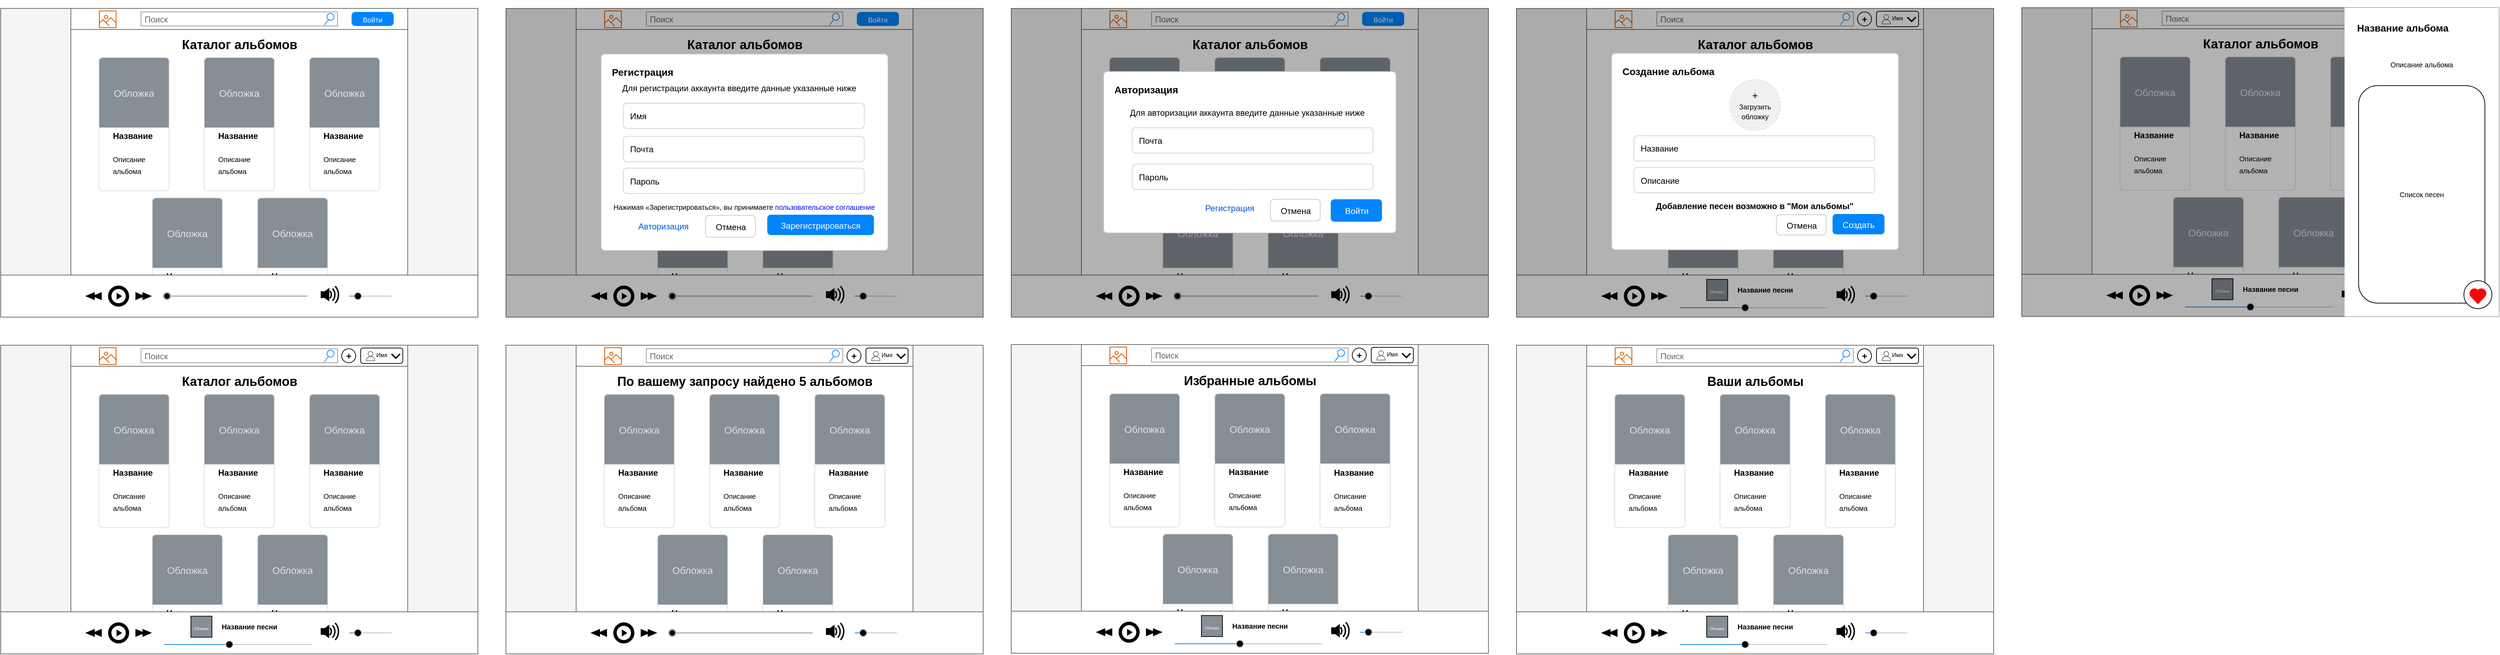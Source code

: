 <mxfile>
    <diagram id="Ht22oGrJSCcFPvVqNGLd" name="Page-1">
        <mxGraphModel dx="1670" dy="2050" grid="1" gridSize="10" guides="1" tooltips="1" connect="1" arrows="1" fold="1" page="1" pageScale="1" pageWidth="850" pageHeight="1100" math="0" shadow="0">
            <root>
                <mxCell id="0"/>
                <mxCell id="1" parent="0"/>
                <mxCell id="2" value="" style="rounded=0;whiteSpace=wrap;html=1;fillColor=#f6f5f3;strokeColor=#666666;fontColor=#333333;movable=1;resizable=1;rotatable=1;deletable=1;editable=1;connectable=1;" vertex="1" parent="1">
                    <mxGeometry width="680" height="440" as="geometry"/>
                </mxCell>
                <mxCell id="4" value="" style="rounded=0;whiteSpace=wrap;html=1;strokeColor=#666666;fillColor=#FFFFFF;fontColor=#333333;movable=1;resizable=1;rotatable=1;deletable=1;editable=1;connectable=1;" vertex="1" parent="1">
                    <mxGeometry x="100" y="30" width="480" height="350" as="geometry"/>
                </mxCell>
                <mxCell id="5" value="" style="rounded=0;whiteSpace=wrap;html=1;strokeColor=#666666;fillColor=#FFFFFF;fontColor=#333333;movable=1;resizable=1;rotatable=1;deletable=1;editable=1;connectable=1;" vertex="1" parent="1">
                    <mxGeometry x="100" width="480" height="30" as="geometry"/>
                </mxCell>
                <mxCell id="8" value="&lt;p style=&quot;line-height: 120%;&quot;&gt;&lt;font style=&quot;font-size: 10px;&quot;&gt;Войти&lt;/font&gt;&lt;/p&gt;" style="html=1;shadow=0;dashed=0;shape=mxgraph.bootstrap.rrect;rSize=5;strokeColor=none;strokeWidth=1;fillColor=#0085FC;fontColor=#FFFFFF;whiteSpace=wrap;align=center;verticalAlign=middle;spacingLeft=0;fontStyle=0;fontSize=16;spacing=5;" vertex="1" parent="1">
                    <mxGeometry x="500" y="5" width="60" height="20" as="geometry"/>
                </mxCell>
                <mxCell id="25" value="&lt;b style=&quot;&quot;&gt;&lt;font style=&quot;font-size: 12px;&quot;&gt;Название&lt;/font&gt;&lt;/b&gt;&lt;br style=&quot;font-size: 14px&quot;&gt;&lt;br style=&quot;font-size: 14px&quot;&gt;&lt;font size=&quot;1&quot;&gt;Описание альбома&lt;/font&gt;" style="html=1;shadow=0;dashed=0;shape=mxgraph.bootstrap.rrect;rSize=5;strokeColor=#DFDFDF;html=1;whiteSpace=wrap;fillColor=#ffffff;fontColor=#000000;verticalAlign=bottom;align=left;spacing=20;fontSize=14;" vertex="1" parent="1">
                    <mxGeometry x="290" y="70" width="100" height="190" as="geometry"/>
                </mxCell>
                <mxCell id="26" value="&lt;font style=&quot;font-size: 14px;&quot;&gt;Обложка&lt;/font&gt;" style="html=1;shadow=0;dashed=0;shape=mxgraph.bootstrap.topButton;rSize=5;perimeter=none;whiteSpace=wrap;fillColor=#868E96;strokeColor=#DFDFDF;fontColor=#DEE2E6;resizeWidth=1;fontSize=18;" vertex="1" parent="25">
                    <mxGeometry width="100" height="100" relative="1" as="geometry"/>
                </mxCell>
                <mxCell id="34" value="&lt;font style=&quot;font-size: 12px;&quot;&gt;Поиск&lt;/font&gt;" style="strokeWidth=1;shadow=0;dashed=0;align=center;html=1;shape=mxgraph.mockup.forms.searchBox;strokeColor=#999999;mainText=;strokeColor2=#008cff;fontColor=#666666;fontSize=17;align=left;spacingLeft=3;fillColor=#FFFFFF;" vertex="1" parent="1">
                    <mxGeometry x="200" y="5" width="280" height="20" as="geometry"/>
                </mxCell>
                <mxCell id="36" value="" style="sketch=0;outlineConnect=0;fontColor=#232F3E;gradientColor=none;fillColor=#D45B07;strokeColor=none;dashed=0;verticalLabelPosition=bottom;verticalAlign=top;align=center;html=1;fontSize=12;fontStyle=0;aspect=fixed;pointerEvents=1;shape=mxgraph.aws4.container_registry_image;rotation=0;" vertex="1" parent="1">
                    <mxGeometry x="140" width="25" height="25" relative="1" as="geometry">
                        <mxPoint x="140" y="3" as="offset"/>
                    </mxGeometry>
                </mxCell>
                <mxCell id="37" value="&lt;font style=&quot;font-size: 18px;&quot;&gt;Каталог альбомов&lt;/font&gt;" style="text;strokeColor=none;fillColor=none;html=1;fontSize=24;fontStyle=1;verticalAlign=middle;align=center;" vertex="1" parent="1">
                    <mxGeometry x="290" y="30" width="100" height="40" as="geometry"/>
                </mxCell>
                <mxCell id="38" value="&lt;b style=&quot;&quot;&gt;&lt;font style=&quot;font-size: 12px;&quot;&gt;Название&lt;/font&gt;&lt;/b&gt;&lt;br style=&quot;font-size: 14px&quot;&gt;&lt;br style=&quot;font-size: 14px&quot;&gt;&lt;font size=&quot;1&quot;&gt;Описание альбома&lt;/font&gt;" style="html=1;shadow=0;dashed=0;shape=mxgraph.bootstrap.rrect;rSize=5;strokeColor=#DFDFDF;html=1;whiteSpace=wrap;fillColor=#ffffff;fontColor=#000000;verticalAlign=bottom;align=left;spacing=20;fontSize=14;" vertex="1" parent="1">
                    <mxGeometry x="140" y="70" width="100" height="190" as="geometry"/>
                </mxCell>
                <mxCell id="39" value="&lt;font style=&quot;font-size: 14px;&quot;&gt;Обложка&lt;/font&gt;" style="html=1;shadow=0;dashed=0;shape=mxgraph.bootstrap.topButton;rSize=5;perimeter=none;whiteSpace=wrap;fillColor=#868E96;strokeColor=#DFDFDF;fontColor=#DEE2E6;resizeWidth=1;fontSize=18;" vertex="1" parent="38">
                    <mxGeometry width="100" height="100" relative="1" as="geometry"/>
                </mxCell>
                <mxCell id="40" value="&lt;b style=&quot;&quot;&gt;&lt;font style=&quot;font-size: 12px;&quot;&gt;Название&lt;/font&gt;&lt;/b&gt;&lt;br style=&quot;font-size: 14px&quot;&gt;&lt;br style=&quot;font-size: 14px&quot;&gt;&lt;font size=&quot;1&quot;&gt;Описание альбома&lt;/font&gt;" style="html=1;shadow=0;dashed=0;shape=mxgraph.bootstrap.rrect;rSize=5;strokeColor=#DFDFDF;html=1;whiteSpace=wrap;fillColor=#ffffff;fontColor=#000000;verticalAlign=bottom;align=left;spacing=20;fontSize=14;" vertex="1" parent="1">
                    <mxGeometry x="440" y="70" width="100" height="190" as="geometry"/>
                </mxCell>
                <mxCell id="41" value="&lt;font style=&quot;font-size: 14px;&quot;&gt;Обложка&lt;/font&gt;" style="html=1;shadow=0;dashed=0;shape=mxgraph.bootstrap.topButton;rSize=5;perimeter=none;whiteSpace=wrap;fillColor=#868E96;strokeColor=#DFDFDF;fontColor=#DEE2E6;resizeWidth=1;fontSize=18;" vertex="1" parent="40">
                    <mxGeometry width="100" height="100" relative="1" as="geometry"/>
                </mxCell>
                <mxCell id="42" value="&lt;b style=&quot;&quot;&gt;&lt;font style=&quot;font-size: 12px;&quot;&gt;Название&lt;/font&gt;&lt;/b&gt;" style="html=1;shadow=0;dashed=0;shape=mxgraph.bootstrap.rrect;rSize=5;strokeColor=#DFDFDF;html=1;whiteSpace=wrap;fillColor=#ffffff;fontColor=#000000;verticalAlign=bottom;align=left;spacing=20;fontSize=14;" vertex="1" parent="1">
                    <mxGeometry x="366" y="270" width="100" height="140" as="geometry"/>
                </mxCell>
                <mxCell id="43" value="&lt;font style=&quot;font-size: 14px;&quot;&gt;Обложка&lt;/font&gt;" style="html=1;shadow=0;dashed=0;shape=mxgraph.bootstrap.topButton;rSize=5;perimeter=none;whiteSpace=wrap;fillColor=#868E96;strokeColor=#DFDFDF;fontColor=#DEE2E6;resizeWidth=1;fontSize=18;" vertex="1" parent="42">
                    <mxGeometry width="100" height="100" relative="1" as="geometry"/>
                </mxCell>
                <mxCell id="46" value="&lt;b style=&quot;&quot;&gt;&lt;font style=&quot;font-size: 12px;&quot;&gt;Название&lt;/font&gt;&lt;/b&gt;" style="html=1;shadow=0;dashed=0;shape=mxgraph.bootstrap.rrect;rSize=5;strokeColor=#DFDFDF;html=1;whiteSpace=wrap;fillColor=#ffffff;fontColor=#000000;verticalAlign=bottom;align=left;spacing=20;fontSize=14;" vertex="1" parent="1">
                    <mxGeometry x="216" y="270" width="100" height="140" as="geometry"/>
                </mxCell>
                <mxCell id="47" value="&lt;font style=&quot;font-size: 14px;&quot;&gt;Обложка&lt;/font&gt;" style="html=1;shadow=0;dashed=0;shape=mxgraph.bootstrap.topButton;rSize=5;perimeter=none;whiteSpace=wrap;fillColor=#868E96;strokeColor=#DFDFDF;fontColor=#DEE2E6;resizeWidth=1;fontSize=18;" vertex="1" parent="46">
                    <mxGeometry width="100" height="100" relative="1" as="geometry"/>
                </mxCell>
                <mxCell id="3" value="" style="rounded=0;whiteSpace=wrap;html=1;strokeColor=#666666;fillColor=#FFFFFF;fontColor=#333333;movable=1;resizable=1;rotatable=1;deletable=1;editable=1;connectable=1;" vertex="1" parent="1">
                    <mxGeometry y="380" width="680" height="60" as="geometry"/>
                </mxCell>
                <mxCell id="49" value="" style="sketch=0;html=1;aspect=fixed;strokeColor=none;shadow=0;align=center;verticalAlign=top;fillColor=#000000;shape=mxgraph.gcp2.play_start;fontSize=18;" vertex="1" parent="1">
                    <mxGeometry x="153" y="395" width="30" height="30" as="geometry"/>
                </mxCell>
                <mxCell id="50" value="" style="html=1;verticalLabelPosition=bottom;align=center;labelBackgroundColor=#ffffff;verticalAlign=top;strokeWidth=2;strokeColor=#000000;shadow=0;dashed=0;shape=mxgraph.ios7.icons.forward;fontSize=18;fillColor=#000000;" vertex="1" parent="1">
                    <mxGeometry x="193" y="405.8" width="20" height="8.4" as="geometry"/>
                </mxCell>
                <mxCell id="51" value="" style="html=1;verticalLabelPosition=bottom;align=center;labelBackgroundColor=#ffffff;verticalAlign=top;strokeWidth=2;strokeColor=#000000;shadow=0;dashed=0;shape=mxgraph.ios7.icons.backward;fontSize=18;fillColor=#000000;" vertex="1" parent="1">
                    <mxGeometry x="123" y="405.8" width="20" height="8.4" as="geometry"/>
                </mxCell>
                <mxCell id="52" value="" style="dashed=0;verticalLabelPosition=bottom;verticalAlign=top;align=center;shape=mxgraph.gmdl.slider2;barPos=0;strokeColor=#bbbbbb;opacity=100;strokeWidth=2;handleSize=10;shadow=0;fontSize=18;fillColor=#000000;" vertex="1" parent="1">
                    <mxGeometry x="237" y="405" width="200" height="10" as="geometry"/>
                </mxCell>
                <mxCell id="53" value="" style="html=1;verticalLabelPosition=bottom;align=center;labelBackgroundColor=#ffffff;verticalAlign=top;strokeWidth=2;strokeColor=#000000;shadow=0;dashed=0;shape=mxgraph.ios7.icons.volume_2;pointerEvents=1;fontSize=18;fillColor=#000000;" vertex="1" parent="1">
                    <mxGeometry x="457" y="395.9" width="25.89" height="24.1" as="geometry"/>
                </mxCell>
                <mxCell id="77" value="" style="html=1;verticalLabelPosition=bottom;labelBackgroundColor=#ffffff;verticalAlign=top;shadow=0;dashed=0;strokeWidth=1;shape=mxgraph.ios7ui.slider;barPos=20;strokeColor=#0080f0;strokeColor2=#a0a0a0;fontSize=18;fillColor=#000000;" vertex="1" parent="1">
                    <mxGeometry x="497" y="402.5" width="60" height="15" as="geometry"/>
                </mxCell>
                <mxCell id="126" value="" style="rounded=0;whiteSpace=wrap;html=1;fillColor=#f6f5f3;strokeColor=#666666;fontColor=#333333;movable=1;resizable=1;rotatable=1;deletable=1;editable=1;connectable=1;" vertex="1" parent="1">
                    <mxGeometry x="720" width="680" height="440" as="geometry"/>
                </mxCell>
                <mxCell id="127" value="" style="rounded=0;whiteSpace=wrap;html=1;strokeColor=#666666;fillColor=#FFFFFF;fontColor=#333333;movable=1;resizable=1;rotatable=1;deletable=1;editable=1;connectable=1;" vertex="1" parent="1">
                    <mxGeometry x="820" y="30" width="480" height="350" as="geometry"/>
                </mxCell>
                <mxCell id="128" value="" style="rounded=0;whiteSpace=wrap;html=1;strokeColor=#666666;fillColor=#FFFFFF;fontColor=#333333;movable=1;resizable=1;rotatable=1;deletable=1;editable=1;connectable=1;" vertex="1" parent="1">
                    <mxGeometry x="820" width="480" height="30" as="geometry"/>
                </mxCell>
                <mxCell id="129" value="&lt;p style=&quot;line-height: 120%;&quot;&gt;&lt;font style=&quot;font-size: 10px;&quot;&gt;Войти&lt;/font&gt;&lt;/p&gt;" style="html=1;shadow=0;dashed=0;shape=mxgraph.bootstrap.rrect;rSize=5;strokeColor=none;strokeWidth=1;fillColor=#0085FC;fontColor=#FFFFFF;whiteSpace=wrap;align=center;verticalAlign=middle;spacingLeft=0;fontStyle=0;fontSize=16;spacing=5;" vertex="1" parent="1">
                    <mxGeometry x="1220" y="5" width="60" height="20" as="geometry"/>
                </mxCell>
                <mxCell id="130" value="&lt;b style=&quot;&quot;&gt;&lt;font style=&quot;font-size: 12px;&quot;&gt;Название&lt;/font&gt;&lt;/b&gt;&lt;br style=&quot;font-size: 14px&quot;&gt;&lt;br style=&quot;font-size: 14px&quot;&gt;&lt;font size=&quot;1&quot;&gt;Описание альбома&lt;/font&gt;" style="html=1;shadow=0;dashed=0;shape=mxgraph.bootstrap.rrect;rSize=5;strokeColor=#DFDFDF;html=1;whiteSpace=wrap;fillColor=#ffffff;fontColor=#000000;verticalAlign=bottom;align=left;spacing=20;fontSize=14;" vertex="1" parent="1">
                    <mxGeometry x="1010" y="70" width="100" height="190" as="geometry"/>
                </mxCell>
                <mxCell id="131" value="&lt;font style=&quot;font-size: 14px;&quot;&gt;Обложка&lt;/font&gt;" style="html=1;shadow=0;dashed=0;shape=mxgraph.bootstrap.topButton;rSize=5;perimeter=none;whiteSpace=wrap;fillColor=#868E96;strokeColor=#DFDFDF;fontColor=#DEE2E6;resizeWidth=1;fontSize=18;" vertex="1" parent="130">
                    <mxGeometry width="100" height="100" relative="1" as="geometry"/>
                </mxCell>
                <mxCell id="132" value="&lt;font style=&quot;font-size: 12px;&quot;&gt;Поиск&lt;/font&gt;" style="strokeWidth=1;shadow=0;dashed=0;align=center;html=1;shape=mxgraph.mockup.forms.searchBox;strokeColor=#999999;mainText=;strokeColor2=#008cff;fontColor=#666666;fontSize=17;align=left;spacingLeft=3;fillColor=#FFFFFF;" vertex="1" parent="1">
                    <mxGeometry x="920" y="5" width="280" height="20" as="geometry"/>
                </mxCell>
                <mxCell id="133" value="" style="sketch=0;outlineConnect=0;fontColor=#232F3E;gradientColor=none;fillColor=#D45B07;strokeColor=none;dashed=0;verticalLabelPosition=bottom;verticalAlign=top;align=center;html=1;fontSize=12;fontStyle=0;aspect=fixed;pointerEvents=1;shape=mxgraph.aws4.container_registry_image;rotation=0;" vertex="1" parent="1">
                    <mxGeometry x="860" y="3" width="25" height="25" as="geometry"/>
                </mxCell>
                <mxCell id="134" value="&lt;font style=&quot;font-size: 18px;&quot;&gt;Каталог альбомов&lt;/font&gt;" style="text;strokeColor=none;fillColor=none;html=1;fontSize=24;fontStyle=1;verticalAlign=middle;align=center;" vertex="1" parent="1">
                    <mxGeometry x="1010" y="30" width="100" height="40" as="geometry"/>
                </mxCell>
                <mxCell id="135" value="&lt;b style=&quot;&quot;&gt;&lt;font style=&quot;font-size: 12px;&quot;&gt;Название&lt;/font&gt;&lt;/b&gt;&lt;br style=&quot;font-size: 14px&quot;&gt;&lt;br style=&quot;font-size: 14px&quot;&gt;&lt;font size=&quot;1&quot;&gt;Описание альбома&lt;/font&gt;" style="html=1;shadow=0;dashed=0;shape=mxgraph.bootstrap.rrect;rSize=5;strokeColor=#DFDFDF;html=1;whiteSpace=wrap;fillColor=#ffffff;fontColor=#000000;verticalAlign=bottom;align=left;spacing=20;fontSize=14;" vertex="1" parent="1">
                    <mxGeometry x="860" y="70" width="100" height="190" as="geometry"/>
                </mxCell>
                <mxCell id="136" value="&lt;font style=&quot;font-size: 14px;&quot;&gt;Обложка&lt;/font&gt;" style="html=1;shadow=0;dashed=0;shape=mxgraph.bootstrap.topButton;rSize=5;perimeter=none;whiteSpace=wrap;fillColor=#868E96;strokeColor=#DFDFDF;fontColor=#DEE2E6;resizeWidth=1;fontSize=18;" vertex="1" parent="135">
                    <mxGeometry width="100" height="100" relative="1" as="geometry"/>
                </mxCell>
                <mxCell id="137" value="&lt;b style=&quot;&quot;&gt;&lt;font style=&quot;font-size: 12px;&quot;&gt;Название&lt;/font&gt;&lt;/b&gt;&lt;br style=&quot;font-size: 14px&quot;&gt;&lt;br style=&quot;font-size: 14px&quot;&gt;&lt;font size=&quot;1&quot;&gt;Описание альбома&lt;/font&gt;" style="html=1;shadow=0;dashed=0;shape=mxgraph.bootstrap.rrect;rSize=5;strokeColor=#DFDFDF;html=1;whiteSpace=wrap;fillColor=#ffffff;fontColor=#000000;verticalAlign=bottom;align=left;spacing=20;fontSize=14;" vertex="1" parent="1">
                    <mxGeometry x="1160" y="70" width="100" height="190" as="geometry"/>
                </mxCell>
                <mxCell id="138" value="&lt;font style=&quot;font-size: 14px;&quot;&gt;Обложка&lt;/font&gt;" style="html=1;shadow=0;dashed=0;shape=mxgraph.bootstrap.topButton;rSize=5;perimeter=none;whiteSpace=wrap;fillColor=#868E96;strokeColor=#DFDFDF;fontColor=#DEE2E6;resizeWidth=1;fontSize=18;" vertex="1" parent="137">
                    <mxGeometry width="100" height="100" relative="1" as="geometry"/>
                </mxCell>
                <mxCell id="139" value="&lt;b style=&quot;&quot;&gt;&lt;font style=&quot;font-size: 12px;&quot;&gt;Название&lt;/font&gt;&lt;/b&gt;" style="html=1;shadow=0;dashed=0;shape=mxgraph.bootstrap.rrect;rSize=5;strokeColor=#DFDFDF;html=1;whiteSpace=wrap;fillColor=#ffffff;fontColor=#000000;verticalAlign=bottom;align=left;spacing=20;fontSize=14;" vertex="1" parent="1">
                    <mxGeometry x="1086" y="270" width="100" height="140" as="geometry"/>
                </mxCell>
                <mxCell id="140" value="&lt;font style=&quot;font-size: 14px;&quot;&gt;Обложка&lt;/font&gt;" style="html=1;shadow=0;dashed=0;shape=mxgraph.bootstrap.topButton;rSize=5;perimeter=none;whiteSpace=wrap;fillColor=#868E96;strokeColor=#DFDFDF;fontColor=#DEE2E6;resizeWidth=1;fontSize=18;" vertex="1" parent="139">
                    <mxGeometry width="100" height="100" relative="1" as="geometry"/>
                </mxCell>
                <mxCell id="141" value="&lt;b style=&quot;&quot;&gt;&lt;font style=&quot;font-size: 12px;&quot;&gt;Название&lt;/font&gt;&lt;/b&gt;" style="html=1;shadow=0;dashed=0;shape=mxgraph.bootstrap.rrect;rSize=5;strokeColor=#DFDFDF;html=1;whiteSpace=wrap;fillColor=#ffffff;fontColor=#000000;verticalAlign=bottom;align=left;spacing=20;fontSize=14;" vertex="1" parent="1">
                    <mxGeometry x="936" y="270" width="100" height="140" as="geometry"/>
                </mxCell>
                <mxCell id="142" value="&lt;font style=&quot;font-size: 14px;&quot;&gt;Обложка&lt;/font&gt;" style="html=1;shadow=0;dashed=0;shape=mxgraph.bootstrap.topButton;rSize=5;perimeter=none;whiteSpace=wrap;fillColor=#868E96;strokeColor=#DFDFDF;fontColor=#DEE2E6;resizeWidth=1;fontSize=18;" vertex="1" parent="141">
                    <mxGeometry width="100" height="100" relative="1" as="geometry"/>
                </mxCell>
                <mxCell id="143" value="" style="rounded=0;whiteSpace=wrap;html=1;strokeColor=#666666;fillColor=#FFFFFF;fontColor=#333333;movable=1;resizable=1;rotatable=1;deletable=1;editable=1;connectable=1;" vertex="1" parent="1">
                    <mxGeometry x="720" y="380" width="680" height="60" as="geometry"/>
                </mxCell>
                <mxCell id="144" value="" style="sketch=0;html=1;aspect=fixed;strokeColor=none;shadow=0;align=center;verticalAlign=top;fillColor=#000000;shape=mxgraph.gcp2.play_start;fontSize=18;" vertex="1" parent="1">
                    <mxGeometry x="873" y="395" width="30" height="30" as="geometry"/>
                </mxCell>
                <mxCell id="145" value="" style="html=1;verticalLabelPosition=bottom;align=center;labelBackgroundColor=#ffffff;verticalAlign=top;strokeWidth=2;strokeColor=#000000;shadow=0;dashed=0;shape=mxgraph.ios7.icons.forward;fontSize=18;fillColor=#000000;" vertex="1" parent="1">
                    <mxGeometry x="913" y="405.8" width="20" height="8.4" as="geometry"/>
                </mxCell>
                <mxCell id="146" value="" style="html=1;verticalLabelPosition=bottom;align=center;labelBackgroundColor=#ffffff;verticalAlign=top;strokeWidth=2;strokeColor=#000000;shadow=0;dashed=0;shape=mxgraph.ios7.icons.backward;fontSize=18;fillColor=#000000;" vertex="1" parent="1">
                    <mxGeometry x="843" y="405.8" width="20" height="8.4" as="geometry"/>
                </mxCell>
                <mxCell id="147" value="" style="dashed=0;verticalLabelPosition=bottom;verticalAlign=top;align=center;shape=mxgraph.gmdl.slider2;barPos=0;strokeColor=#bbbbbb;opacity=100;strokeWidth=2;handleSize=10;shadow=0;fontSize=18;fillColor=#000000;" vertex="1" parent="1">
                    <mxGeometry x="957" y="405" width="200" height="10" as="geometry"/>
                </mxCell>
                <mxCell id="148" value="" style="html=1;verticalLabelPosition=bottom;align=center;labelBackgroundColor=#ffffff;verticalAlign=top;strokeWidth=2;strokeColor=#000000;shadow=0;dashed=0;shape=mxgraph.ios7.icons.volume_2;pointerEvents=1;fontSize=18;fillColor=#000000;" vertex="1" parent="1">
                    <mxGeometry x="1177" y="395.9" width="25.89" height="24.1" as="geometry"/>
                </mxCell>
                <mxCell id="149" value="" style="html=1;verticalLabelPosition=bottom;labelBackgroundColor=#ffffff;verticalAlign=top;shadow=0;dashed=0;strokeWidth=1;shape=mxgraph.ios7ui.slider;barPos=20;strokeColor=#0080f0;strokeColor2=#a0a0a0;fontSize=18;fillColor=#000000;" vertex="1" parent="1">
                    <mxGeometry x="1217" y="402.5" width="60" height="15" as="geometry"/>
                </mxCell>
                <mxCell id="150" value="" style="rounded=0;whiteSpace=wrap;html=1;strokeColor=none;fontSize=18;fillColor=#000000;fillStyle=auto;opacity=30;" vertex="1" parent="1">
                    <mxGeometry x="720" width="680" height="440" as="geometry"/>
                </mxCell>
                <mxCell id="165" value="&lt;font size=&quot;1&quot; style=&quot;&quot;&gt;&lt;b style=&quot;font-size: 14px;&quot;&gt;Регистрация&lt;/b&gt;&lt;/font&gt;" style="html=1;shadow=0;dashed=0;shape=mxgraph.bootstrap.rrect;rSize=5;html=1;strokeColor=#C8C8C8;fillColor=#ffffff;whiteSpace=wrap;verticalAlign=top;align=left;fontSize=18;spacing=15;spacingTop=-5;fillStyle=auto;" vertex="1" parent="1">
                    <mxGeometry x="855.65" y="65" width="408.71" height="280" as="geometry"/>
                </mxCell>
                <mxCell id="173" value="&lt;font style=&quot;font-size: 12px;&quot;&gt;Зарегистрироваться&lt;/font&gt;" style="html=1;shadow=0;dashed=0;shape=mxgraph.bootstrap.rrect;rSize=5;fillColor=#0085FC;strokeColor=none;fontColor=#FFFFFF;fontSize=14;fillStyle=auto;" vertex="1" parent="165">
                    <mxGeometry x="1" y="1" width="152" height="29" relative="1" as="geometry">
                        <mxPoint x="-172" y="-51" as="offset"/>
                    </mxGeometry>
                </mxCell>
                <mxCell id="174" value="&lt;font style=&quot;font-size: 12px;&quot;&gt;Отмена&lt;/font&gt;" style="html=1;shadow=0;dashed=0;shape=mxgraph.bootstrap.rrect;rSize=5;fillColor=#FFFFFF;strokeColor=#CCCCCC;fontColor=#000000;fontSize=14;fillStyle=auto;" vertex="1" parent="165">
                    <mxGeometry x="1" y="1" width="71" height="31" relative="1" as="geometry">
                        <mxPoint x="-260" y="-50" as="offset"/>
                    </mxGeometry>
                </mxCell>
                <mxCell id="176" value="&lt;font style=&quot;font-size: 12px;&quot;&gt;Для регистрации аккаунта введите данные указанные ниже&lt;/font&gt;" style="text;html=1;strokeColor=none;fillColor=none;align=center;verticalAlign=middle;whiteSpace=wrap;rounded=0;fillStyle=auto;fontSize=16;fontColor=#000000;" vertex="1" parent="165">
                    <mxGeometry x="-15.806" y="36.132" width="424.516" height="22.703" as="geometry"/>
                </mxCell>
                <mxCell id="177" value="&lt;font style=&quot;font-size: 10px;&quot;&gt;Нажимая «Зарегистрироваться», вы принимаете &lt;font color=&quot;#0000ff&quot;&gt;пользовательское соглашение&lt;/font&gt;&lt;/font&gt;" style="text;html=1;strokeColor=none;fillColor=none;align=center;verticalAlign=middle;whiteSpace=wrap;rounded=0;fillStyle=auto;fontSize=16;fontColor=#000000;" vertex="1" parent="165">
                    <mxGeometry x="-9.032" y="204.324" width="424.516" height="22.703" as="geometry"/>
                </mxCell>
                <mxCell id="175" value="Авторизация" style="fillColor=none;strokeColor=none;html=1;fontColor=#0057D8;align=center;verticalAlign=middle;fontStyle=0;fontSize=12;fillStyle=auto;" vertex="1" parent="165">
                    <mxGeometry x="50.001" y="231.724" width="77.677" height="28.966" as="geometry"/>
                </mxCell>
                <mxCell id="179" value="&lt;font style=&quot;font-size: 12px;&quot;&gt;Почта&lt;/font&gt;" style="html=1;shadow=0;dashed=0;shape=mxgraph.bootstrap.rrect;rSize=5;strokeColor=#CED4DA;fillColor=none;align=left;verticalAlign=middle;spacing=10;fontSize=14;whiteSpace=wrap;html=1;fillStyle=auto;" vertex="1" parent="165">
                    <mxGeometry x="31.613" y="117.419" width="343.226" height="36.129" as="geometry"/>
                </mxCell>
                <mxCell id="180" value="&lt;font style=&quot;font-size: 12px;&quot;&gt;Пароль&lt;/font&gt;" style="html=1;shadow=0;dashed=0;shape=mxgraph.bootstrap.rrect;rSize=5;strokeColor=#CED4DA;fillColor=none;align=left;verticalAlign=middle;spacing=10;fontSize=14;whiteSpace=wrap;html=1;fillStyle=auto;" vertex="1" parent="165">
                    <mxGeometry x="31.613" y="162.581" width="343.226" height="36.129" as="geometry"/>
                </mxCell>
                <mxCell id="181" value="&lt;font style=&quot;font-size: 12px;&quot;&gt;Имя&lt;/font&gt;" style="html=1;shadow=0;dashed=0;shape=mxgraph.bootstrap.rrect;rSize=5;strokeColor=#CED4DA;fillColor=none;align=left;verticalAlign=middle;spacing=10;fontSize=14;whiteSpace=wrap;html=1;fillStyle=auto;" vertex="1" parent="165">
                    <mxGeometry x="31.613" y="69.999" width="343.226" height="36.129" as="geometry"/>
                </mxCell>
                <mxCell id="182" value="" style="rounded=0;whiteSpace=wrap;html=1;fillColor=#f6f5f3;strokeColor=#666666;fontColor=#333333;movable=1;resizable=1;rotatable=1;deletable=1;editable=1;connectable=1;" vertex="1" parent="1">
                    <mxGeometry x="1440" width="680" height="440" as="geometry"/>
                </mxCell>
                <mxCell id="183" value="" style="rounded=0;whiteSpace=wrap;html=1;strokeColor=#666666;fillColor=#FFFFFF;fontColor=#333333;movable=1;resizable=1;rotatable=1;deletable=1;editable=1;connectable=1;" vertex="1" parent="1">
                    <mxGeometry x="1540" y="30" width="480" height="350" as="geometry"/>
                </mxCell>
                <mxCell id="184" value="" style="rounded=0;whiteSpace=wrap;html=1;strokeColor=#666666;fillColor=#FFFFFF;fontColor=#333333;movable=1;resizable=1;rotatable=1;deletable=1;editable=1;connectable=1;" vertex="1" parent="1">
                    <mxGeometry x="1540" width="480" height="30" as="geometry"/>
                </mxCell>
                <mxCell id="185" value="&lt;p style=&quot;line-height: 120%;&quot;&gt;&lt;font style=&quot;font-size: 10px;&quot;&gt;Войти&lt;/font&gt;&lt;/p&gt;" style="html=1;shadow=0;dashed=0;shape=mxgraph.bootstrap.rrect;rSize=5;strokeColor=none;strokeWidth=1;fillColor=#0085FC;fontColor=#FFFFFF;whiteSpace=wrap;align=center;verticalAlign=middle;spacingLeft=0;fontStyle=0;fontSize=16;spacing=5;" vertex="1" parent="1">
                    <mxGeometry x="1940" y="5" width="60" height="20" as="geometry"/>
                </mxCell>
                <mxCell id="186" value="&lt;b style=&quot;&quot;&gt;&lt;font style=&quot;font-size: 12px;&quot;&gt;Название&lt;/font&gt;&lt;/b&gt;&lt;br style=&quot;font-size: 14px&quot;&gt;&lt;br style=&quot;font-size: 14px&quot;&gt;&lt;font size=&quot;1&quot;&gt;Описание альбома&lt;/font&gt;" style="html=1;shadow=0;dashed=0;shape=mxgraph.bootstrap.rrect;rSize=5;strokeColor=#DFDFDF;html=1;whiteSpace=wrap;fillColor=#ffffff;fontColor=#000000;verticalAlign=bottom;align=left;spacing=20;fontSize=14;" vertex="1" parent="1">
                    <mxGeometry x="1730" y="70" width="100" height="190" as="geometry"/>
                </mxCell>
                <mxCell id="187" value="&lt;font style=&quot;font-size: 14px;&quot;&gt;Обложка&lt;/font&gt;" style="html=1;shadow=0;dashed=0;shape=mxgraph.bootstrap.topButton;rSize=5;perimeter=none;whiteSpace=wrap;fillColor=#868E96;strokeColor=#DFDFDF;fontColor=#DEE2E6;resizeWidth=1;fontSize=18;" vertex="1" parent="186">
                    <mxGeometry width="100" height="100" relative="1" as="geometry"/>
                </mxCell>
                <mxCell id="188" value="&lt;font style=&quot;font-size: 12px;&quot;&gt;Поиск&lt;/font&gt;" style="strokeWidth=1;shadow=0;dashed=0;align=center;html=1;shape=mxgraph.mockup.forms.searchBox;strokeColor=#999999;mainText=;strokeColor2=#008cff;fontColor=#666666;fontSize=17;align=left;spacingLeft=3;fillColor=#FFFFFF;" vertex="1" parent="1">
                    <mxGeometry x="1640" y="5" width="280" height="20" as="geometry"/>
                </mxCell>
                <mxCell id="189" value="" style="sketch=0;outlineConnect=0;fontColor=#232F3E;gradientColor=none;fillColor=#D45B07;strokeColor=none;dashed=0;verticalLabelPosition=bottom;verticalAlign=top;align=center;html=1;fontSize=12;fontStyle=0;aspect=fixed;pointerEvents=1;shape=mxgraph.aws4.container_registry_image;rotation=0;" vertex="1" parent="1">
                    <mxGeometry x="1580" y="3" width="25" height="25" as="geometry"/>
                </mxCell>
                <mxCell id="190" value="&lt;font style=&quot;font-size: 18px;&quot;&gt;Каталог альбомов&lt;/font&gt;" style="text;strokeColor=none;fillColor=none;html=1;fontSize=24;fontStyle=1;verticalAlign=middle;align=center;" vertex="1" parent="1">
                    <mxGeometry x="1730" y="30" width="100" height="40" as="geometry"/>
                </mxCell>
                <mxCell id="191" value="&lt;b style=&quot;&quot;&gt;&lt;font style=&quot;font-size: 12px;&quot;&gt;Название&lt;/font&gt;&lt;/b&gt;&lt;br style=&quot;font-size: 14px&quot;&gt;&lt;br style=&quot;font-size: 14px&quot;&gt;&lt;font size=&quot;1&quot;&gt;Описание альбома&lt;/font&gt;" style="html=1;shadow=0;dashed=0;shape=mxgraph.bootstrap.rrect;rSize=5;strokeColor=#DFDFDF;html=1;whiteSpace=wrap;fillColor=#ffffff;fontColor=#000000;verticalAlign=bottom;align=left;spacing=20;fontSize=14;" vertex="1" parent="1">
                    <mxGeometry x="1580" y="70" width="100" height="190" as="geometry"/>
                </mxCell>
                <mxCell id="192" value="&lt;font style=&quot;font-size: 14px;&quot;&gt;Обложка&lt;/font&gt;" style="html=1;shadow=0;dashed=0;shape=mxgraph.bootstrap.topButton;rSize=5;perimeter=none;whiteSpace=wrap;fillColor=#868E96;strokeColor=#DFDFDF;fontColor=#DEE2E6;resizeWidth=1;fontSize=18;" vertex="1" parent="191">
                    <mxGeometry width="100" height="100" relative="1" as="geometry"/>
                </mxCell>
                <mxCell id="193" value="&lt;b style=&quot;&quot;&gt;&lt;font style=&quot;font-size: 12px;&quot;&gt;Название&lt;/font&gt;&lt;/b&gt;&lt;br style=&quot;font-size: 14px&quot;&gt;&lt;br style=&quot;font-size: 14px&quot;&gt;&lt;font size=&quot;1&quot;&gt;Описание альбома&lt;/font&gt;" style="html=1;shadow=0;dashed=0;shape=mxgraph.bootstrap.rrect;rSize=5;strokeColor=#DFDFDF;html=1;whiteSpace=wrap;fillColor=#ffffff;fontColor=#000000;verticalAlign=bottom;align=left;spacing=20;fontSize=14;" vertex="1" parent="1">
                    <mxGeometry x="1880" y="70" width="100" height="190" as="geometry"/>
                </mxCell>
                <mxCell id="194" value="&lt;font style=&quot;font-size: 14px;&quot;&gt;Обложка&lt;/font&gt;" style="html=1;shadow=0;dashed=0;shape=mxgraph.bootstrap.topButton;rSize=5;perimeter=none;whiteSpace=wrap;fillColor=#868E96;strokeColor=#DFDFDF;fontColor=#DEE2E6;resizeWidth=1;fontSize=18;" vertex="1" parent="193">
                    <mxGeometry width="100" height="100" relative="1" as="geometry"/>
                </mxCell>
                <mxCell id="195" value="&lt;b style=&quot;&quot;&gt;&lt;font style=&quot;font-size: 12px;&quot;&gt;Название&lt;/font&gt;&lt;/b&gt;" style="html=1;shadow=0;dashed=0;shape=mxgraph.bootstrap.rrect;rSize=5;strokeColor=#DFDFDF;html=1;whiteSpace=wrap;fillColor=#ffffff;fontColor=#000000;verticalAlign=bottom;align=left;spacing=20;fontSize=14;" vertex="1" parent="1">
                    <mxGeometry x="1806" y="270" width="100" height="140" as="geometry"/>
                </mxCell>
                <mxCell id="196" value="&lt;font style=&quot;font-size: 14px;&quot;&gt;Обложка&lt;/font&gt;" style="html=1;shadow=0;dashed=0;shape=mxgraph.bootstrap.topButton;rSize=5;perimeter=none;whiteSpace=wrap;fillColor=#868E96;strokeColor=#DFDFDF;fontColor=#DEE2E6;resizeWidth=1;fontSize=18;" vertex="1" parent="195">
                    <mxGeometry width="100" height="100" relative="1" as="geometry"/>
                </mxCell>
                <mxCell id="197" value="&lt;b style=&quot;&quot;&gt;&lt;font style=&quot;font-size: 12px;&quot;&gt;Название&lt;/font&gt;&lt;/b&gt;" style="html=1;shadow=0;dashed=0;shape=mxgraph.bootstrap.rrect;rSize=5;strokeColor=#DFDFDF;html=1;whiteSpace=wrap;fillColor=#ffffff;fontColor=#000000;verticalAlign=bottom;align=left;spacing=20;fontSize=14;" vertex="1" parent="1">
                    <mxGeometry x="1656" y="270" width="100" height="140" as="geometry"/>
                </mxCell>
                <mxCell id="198" value="&lt;font style=&quot;font-size: 14px;&quot;&gt;Обложка&lt;/font&gt;" style="html=1;shadow=0;dashed=0;shape=mxgraph.bootstrap.topButton;rSize=5;perimeter=none;whiteSpace=wrap;fillColor=#868E96;strokeColor=#DFDFDF;fontColor=#DEE2E6;resizeWidth=1;fontSize=18;" vertex="1" parent="197">
                    <mxGeometry width="100" height="100" relative="1" as="geometry"/>
                </mxCell>
                <mxCell id="199" value="" style="rounded=0;whiteSpace=wrap;html=1;strokeColor=#666666;fillColor=#FFFFFF;fontColor=#333333;movable=1;resizable=1;rotatable=1;deletable=1;editable=1;connectable=1;" vertex="1" parent="1">
                    <mxGeometry x="1440" y="380" width="680" height="60" as="geometry"/>
                </mxCell>
                <mxCell id="200" value="" style="sketch=0;html=1;aspect=fixed;strokeColor=none;shadow=0;align=center;verticalAlign=top;fillColor=#000000;shape=mxgraph.gcp2.play_start;fontSize=18;" vertex="1" parent="1">
                    <mxGeometry x="1593" y="395" width="30" height="30" as="geometry"/>
                </mxCell>
                <mxCell id="201" value="" style="html=1;verticalLabelPosition=bottom;align=center;labelBackgroundColor=#ffffff;verticalAlign=top;strokeWidth=2;strokeColor=#000000;shadow=0;dashed=0;shape=mxgraph.ios7.icons.forward;fontSize=18;fillColor=#000000;" vertex="1" parent="1">
                    <mxGeometry x="1633" y="405.8" width="20" height="8.4" as="geometry"/>
                </mxCell>
                <mxCell id="202" value="" style="html=1;verticalLabelPosition=bottom;align=center;labelBackgroundColor=#ffffff;verticalAlign=top;strokeWidth=2;strokeColor=#000000;shadow=0;dashed=0;shape=mxgraph.ios7.icons.backward;fontSize=18;fillColor=#000000;" vertex="1" parent="1">
                    <mxGeometry x="1563" y="405.8" width="20" height="8.4" as="geometry"/>
                </mxCell>
                <mxCell id="203" value="" style="dashed=0;verticalLabelPosition=bottom;verticalAlign=top;align=center;shape=mxgraph.gmdl.slider2;barPos=0;strokeColor=#bbbbbb;opacity=100;strokeWidth=2;handleSize=10;shadow=0;fontSize=18;fillColor=#000000;" vertex="1" parent="1">
                    <mxGeometry x="1677" y="405" width="200" height="10" as="geometry"/>
                </mxCell>
                <mxCell id="204" value="" style="html=1;verticalLabelPosition=bottom;align=center;labelBackgroundColor=#ffffff;verticalAlign=top;strokeWidth=2;strokeColor=#000000;shadow=0;dashed=0;shape=mxgraph.ios7.icons.volume_2;pointerEvents=1;fontSize=18;fillColor=#000000;" vertex="1" parent="1">
                    <mxGeometry x="1897" y="395.9" width="25.89" height="24.1" as="geometry"/>
                </mxCell>
                <mxCell id="205" value="" style="html=1;verticalLabelPosition=bottom;labelBackgroundColor=#ffffff;verticalAlign=top;shadow=0;dashed=0;strokeWidth=1;shape=mxgraph.ios7ui.slider;barPos=20;strokeColor=#0080f0;strokeColor2=#a0a0a0;fontSize=18;fillColor=#000000;" vertex="1" parent="1">
                    <mxGeometry x="1937" y="402.5" width="60" height="15" as="geometry"/>
                </mxCell>
                <mxCell id="206" value="" style="rounded=0;whiteSpace=wrap;html=1;strokeColor=none;fontSize=18;fillColor=#000000;fillStyle=auto;opacity=30;" vertex="1" parent="1">
                    <mxGeometry x="1440" width="680" height="440" as="geometry"/>
                </mxCell>
                <mxCell id="207" value="&lt;font size=&quot;1&quot; style=&quot;&quot;&gt;&lt;b style=&quot;font-size: 14px;&quot;&gt;Авторизация&lt;/b&gt;&lt;/font&gt;" style="html=1;shadow=0;dashed=0;shape=mxgraph.bootstrap.rrect;rSize=5;html=1;strokeColor=#C8C8C8;fillColor=#ffffff;whiteSpace=wrap;verticalAlign=top;align=left;fontSize=18;spacing=15;spacingTop=-5;fillStyle=auto;" vertex="1" parent="1">
                    <mxGeometry x="1571.7" y="90" width="416.61" height="230" as="geometry"/>
                </mxCell>
                <mxCell id="208" value="&lt;font style=&quot;font-size: 12px;&quot;&gt;Войти&lt;/font&gt;" style="html=1;shadow=0;dashed=0;shape=mxgraph.bootstrap.rrect;rSize=5;fillColor=#0085FC;strokeColor=none;fontColor=#FFFFFF;fontSize=14;fillStyle=auto;" vertex="1" parent="207">
                    <mxGeometry x="1" y="1" width="73" height="32" relative="1" as="geometry">
                        <mxPoint x="-93" y="-48" as="offset"/>
                    </mxGeometry>
                </mxCell>
                <mxCell id="209" value="&lt;font style=&quot;font-size: 12px;&quot;&gt;Отмена&lt;/font&gt;" style="html=1;shadow=0;dashed=0;shape=mxgraph.bootstrap.rrect;rSize=5;fillColor=#FFFFFF;strokeColor=#CCCCCC;fontColor=#000000;fontSize=14;fillStyle=auto;" vertex="1" parent="207">
                    <mxGeometry x="1" y="1" width="71" height="31" relative="1" as="geometry">
                        <mxPoint x="-179" y="-48" as="offset"/>
                    </mxGeometry>
                </mxCell>
                <mxCell id="212" value="Регистрация" style="fillColor=none;strokeColor=none;html=1;fontColor=#0057D8;align=center;verticalAlign=middle;fontStyle=0;fontSize=12;fillStyle=auto;" vertex="1" parent="207">
                    <mxGeometry x="140" y="180" width="77.68" height="30" as="geometry"/>
                </mxCell>
                <mxCell id="220" value="&lt;font style=&quot;font-size: 12px;&quot;&gt;Для авторизации аккаунта введите данные указанные ниже&lt;/font&gt;" style="text;html=1;strokeColor=none;fillColor=none;align=center;verticalAlign=middle;whiteSpace=wrap;rounded=0;fillStyle=auto;fontSize=16;fontColor=#000000;" vertex="1" parent="207">
                    <mxGeometry x="-7.906" y="46.132" width="424.516" height="22.703" as="geometry"/>
                </mxCell>
                <mxCell id="221" value="&lt;font style=&quot;font-size: 12px;&quot;&gt;Почта&lt;/font&gt;" style="html=1;shadow=0;dashed=0;shape=mxgraph.bootstrap.rrect;rSize=5;strokeColor=#CED4DA;fillColor=none;align=left;verticalAlign=middle;spacing=10;fontSize=14;whiteSpace=wrap;html=1;fillStyle=auto;" vertex="1" parent="207">
                    <mxGeometry x="40.643" y="79.999" width="343.226" height="36.129" as="geometry"/>
                </mxCell>
                <mxCell id="222" value="&lt;font style=&quot;font-size: 12px;&quot;&gt;Пароль&lt;/font&gt;" style="html=1;shadow=0;dashed=0;shape=mxgraph.bootstrap.rrect;rSize=5;strokeColor=#CED4DA;fillColor=none;align=left;verticalAlign=middle;spacing=10;fontSize=14;whiteSpace=wrap;html=1;fillStyle=auto;" vertex="1" parent="207">
                    <mxGeometry x="40.643" y="131.931" width="343.226" height="36.129" as="geometry"/>
                </mxCell>
                <mxCell id="223" value="" style="rounded=0;whiteSpace=wrap;html=1;fillColor=#f6f5f3;strokeColor=#666666;fontColor=#333333;movable=1;resizable=1;rotatable=1;deletable=1;editable=1;connectable=1;" vertex="1" parent="1">
                    <mxGeometry y="480" width="680" height="440" as="geometry"/>
                </mxCell>
                <mxCell id="224" value="" style="rounded=0;whiteSpace=wrap;html=1;strokeColor=#666666;fillColor=#FFFFFF;fontColor=#333333;movable=1;resizable=1;rotatable=1;deletable=1;editable=1;connectable=1;" vertex="1" parent="1">
                    <mxGeometry x="100" y="510" width="480" height="350" as="geometry"/>
                </mxCell>
                <mxCell id="225" value="" style="rounded=0;whiteSpace=wrap;html=1;strokeColor=#666666;fillColor=#FFFFFF;fontColor=#333333;movable=1;resizable=1;rotatable=1;deletable=1;editable=1;connectable=1;" vertex="1" parent="1">
                    <mxGeometry x="100" y="480" width="480" height="30" as="geometry"/>
                </mxCell>
                <mxCell id="227" value="&lt;b style=&quot;&quot;&gt;&lt;font style=&quot;font-size: 12px;&quot;&gt;Название&lt;/font&gt;&lt;/b&gt;&lt;br style=&quot;font-size: 14px&quot;&gt;&lt;br style=&quot;font-size: 14px&quot;&gt;&lt;font size=&quot;1&quot;&gt;Описание альбома&lt;/font&gt;" style="html=1;shadow=0;dashed=0;shape=mxgraph.bootstrap.rrect;rSize=5;strokeColor=#DFDFDF;html=1;whiteSpace=wrap;fillColor=#ffffff;fontColor=#000000;verticalAlign=bottom;align=left;spacing=20;fontSize=14;" vertex="1" parent="1">
                    <mxGeometry x="290" y="550" width="100" height="190" as="geometry"/>
                </mxCell>
                <mxCell id="228" value="&lt;font style=&quot;font-size: 14px;&quot;&gt;Обложка&lt;/font&gt;" style="html=1;shadow=0;dashed=0;shape=mxgraph.bootstrap.topButton;rSize=5;perimeter=none;whiteSpace=wrap;fillColor=#868E96;strokeColor=#DFDFDF;fontColor=#DEE2E6;resizeWidth=1;fontSize=18;" vertex="1" parent="227">
                    <mxGeometry width="100" height="100" relative="1" as="geometry"/>
                </mxCell>
                <mxCell id="229" value="&lt;font style=&quot;font-size: 12px;&quot;&gt;Поиск&lt;/font&gt;" style="strokeWidth=1;shadow=0;dashed=0;align=center;html=1;shape=mxgraph.mockup.forms.searchBox;strokeColor=#999999;mainText=;strokeColor2=#008cff;fontColor=#666666;fontSize=17;align=left;spacingLeft=3;fillColor=#FFFFFF;" vertex="1" parent="1">
                    <mxGeometry x="200" y="485" width="280" height="20" as="geometry"/>
                </mxCell>
                <mxCell id="230" value="" style="sketch=0;outlineConnect=0;fontColor=#232F3E;gradientColor=none;fillColor=#D45B07;strokeColor=none;dashed=0;verticalLabelPosition=bottom;verticalAlign=top;align=center;html=1;fontSize=12;fontStyle=0;aspect=fixed;pointerEvents=1;shape=mxgraph.aws4.container_registry_image;rotation=0;" vertex="1" parent="1">
                    <mxGeometry x="140" y="483" width="25" height="25" as="geometry"/>
                </mxCell>
                <mxCell id="231" value="&lt;font style=&quot;font-size: 18px;&quot;&gt;Каталог альбомов&lt;/font&gt;" style="text;strokeColor=none;fillColor=none;html=1;fontSize=24;fontStyle=1;verticalAlign=middle;align=center;" vertex="1" parent="1">
                    <mxGeometry x="290" y="510" width="100" height="40" as="geometry"/>
                </mxCell>
                <mxCell id="232" value="&lt;b style=&quot;&quot;&gt;&lt;font style=&quot;font-size: 12px;&quot;&gt;Название&lt;/font&gt;&lt;/b&gt;&lt;br style=&quot;font-size: 14px&quot;&gt;&lt;br style=&quot;font-size: 14px&quot;&gt;&lt;font size=&quot;1&quot;&gt;Описание альбома&lt;/font&gt;" style="html=1;shadow=0;dashed=0;shape=mxgraph.bootstrap.rrect;rSize=5;strokeColor=#DFDFDF;html=1;whiteSpace=wrap;fillColor=#ffffff;fontColor=#000000;verticalAlign=bottom;align=left;spacing=20;fontSize=14;" vertex="1" parent="1">
                    <mxGeometry x="140" y="550" width="100" height="190" as="geometry"/>
                </mxCell>
                <mxCell id="233" value="&lt;font style=&quot;font-size: 14px;&quot;&gt;Обложка&lt;/font&gt;" style="html=1;shadow=0;dashed=0;shape=mxgraph.bootstrap.topButton;rSize=5;perimeter=none;whiteSpace=wrap;fillColor=#868E96;strokeColor=#DFDFDF;fontColor=#DEE2E6;resizeWidth=1;fontSize=18;" vertex="1" parent="232">
                    <mxGeometry width="100" height="100" relative="1" as="geometry"/>
                </mxCell>
                <mxCell id="234" value="&lt;b style=&quot;&quot;&gt;&lt;font style=&quot;font-size: 12px;&quot;&gt;Название&lt;/font&gt;&lt;/b&gt;&lt;br style=&quot;font-size: 14px&quot;&gt;&lt;br style=&quot;font-size: 14px&quot;&gt;&lt;font size=&quot;1&quot;&gt;Описание альбома&lt;/font&gt;" style="html=1;shadow=0;dashed=0;shape=mxgraph.bootstrap.rrect;rSize=5;strokeColor=#DFDFDF;html=1;whiteSpace=wrap;fillColor=#ffffff;fontColor=#000000;verticalAlign=bottom;align=left;spacing=20;fontSize=14;" vertex="1" parent="1">
                    <mxGeometry x="440" y="550" width="100" height="190" as="geometry"/>
                </mxCell>
                <mxCell id="235" value="&lt;font style=&quot;font-size: 14px;&quot;&gt;Обложка&lt;/font&gt;" style="html=1;shadow=0;dashed=0;shape=mxgraph.bootstrap.topButton;rSize=5;perimeter=none;whiteSpace=wrap;fillColor=#868E96;strokeColor=#DFDFDF;fontColor=#DEE2E6;resizeWidth=1;fontSize=18;" vertex="1" parent="234">
                    <mxGeometry width="100" height="100" relative="1" as="geometry"/>
                </mxCell>
                <mxCell id="236" value="&lt;b style=&quot;&quot;&gt;&lt;font style=&quot;font-size: 12px;&quot;&gt;Название&lt;/font&gt;&lt;/b&gt;" style="html=1;shadow=0;dashed=0;shape=mxgraph.bootstrap.rrect;rSize=5;strokeColor=#DFDFDF;html=1;whiteSpace=wrap;fillColor=#ffffff;fontColor=#000000;verticalAlign=bottom;align=left;spacing=20;fontSize=14;" vertex="1" parent="1">
                    <mxGeometry x="366" y="750" width="100" height="140" as="geometry"/>
                </mxCell>
                <mxCell id="237" value="&lt;font style=&quot;font-size: 14px;&quot;&gt;Обложка&lt;/font&gt;" style="html=1;shadow=0;dashed=0;shape=mxgraph.bootstrap.topButton;rSize=5;perimeter=none;whiteSpace=wrap;fillColor=#868E96;strokeColor=#DFDFDF;fontColor=#DEE2E6;resizeWidth=1;fontSize=18;" vertex="1" parent="236">
                    <mxGeometry width="100" height="100" relative="1" as="geometry"/>
                </mxCell>
                <mxCell id="238" value="&lt;b style=&quot;&quot;&gt;&lt;font style=&quot;font-size: 12px;&quot;&gt;Название&lt;/font&gt;&lt;/b&gt;" style="html=1;shadow=0;dashed=0;shape=mxgraph.bootstrap.rrect;rSize=5;strokeColor=#DFDFDF;html=1;whiteSpace=wrap;fillColor=#ffffff;fontColor=#000000;verticalAlign=bottom;align=left;spacing=20;fontSize=14;" vertex="1" parent="1">
                    <mxGeometry x="216" y="750" width="100" height="140" as="geometry"/>
                </mxCell>
                <mxCell id="239" value="&lt;font style=&quot;font-size: 14px;&quot;&gt;Обложка&lt;/font&gt;" style="html=1;shadow=0;dashed=0;shape=mxgraph.bootstrap.topButton;rSize=5;perimeter=none;whiteSpace=wrap;fillColor=#868E96;strokeColor=#DFDFDF;fontColor=#DEE2E6;resizeWidth=1;fontSize=18;" vertex="1" parent="238">
                    <mxGeometry width="100" height="100" relative="1" as="geometry"/>
                </mxCell>
                <mxCell id="240" value="" style="rounded=0;whiteSpace=wrap;html=1;strokeColor=#666666;fillColor=#FFFFFF;fontColor=#333333;movable=1;resizable=1;rotatable=1;deletable=1;editable=1;connectable=1;" vertex="1" parent="1">
                    <mxGeometry y="860" width="680" height="60" as="geometry"/>
                </mxCell>
                <mxCell id="241" value="" style="sketch=0;html=1;aspect=fixed;strokeColor=none;shadow=0;align=center;verticalAlign=top;fillColor=#000000;shape=mxgraph.gcp2.play_start;fontSize=18;" vertex="1" parent="1">
                    <mxGeometry x="153" y="875" width="30" height="30" as="geometry"/>
                </mxCell>
                <mxCell id="242" value="" style="html=1;verticalLabelPosition=bottom;align=center;labelBackgroundColor=#ffffff;verticalAlign=top;strokeWidth=2;strokeColor=#000000;shadow=0;dashed=0;shape=mxgraph.ios7.icons.forward;fontSize=18;fillColor=#000000;" vertex="1" parent="1">
                    <mxGeometry x="193" y="885.8" width="20" height="8.4" as="geometry"/>
                </mxCell>
                <mxCell id="243" value="" style="html=1;verticalLabelPosition=bottom;align=center;labelBackgroundColor=#ffffff;verticalAlign=top;strokeWidth=2;strokeColor=#000000;shadow=0;dashed=0;shape=mxgraph.ios7.icons.backward;fontSize=18;fillColor=#000000;" vertex="1" parent="1">
                    <mxGeometry x="123" y="885.8" width="20" height="8.4" as="geometry"/>
                </mxCell>
                <mxCell id="245" value="" style="html=1;verticalLabelPosition=bottom;align=center;labelBackgroundColor=#ffffff;verticalAlign=top;strokeWidth=2;strokeColor=#000000;shadow=0;dashed=0;shape=mxgraph.ios7.icons.volume_2;pointerEvents=1;fontSize=18;fillColor=#000000;" vertex="1" parent="1">
                    <mxGeometry x="457" y="875.9" width="25.89" height="24.1" as="geometry"/>
                </mxCell>
                <mxCell id="246" value="" style="html=1;verticalLabelPosition=bottom;labelBackgroundColor=#ffffff;verticalAlign=top;shadow=0;dashed=0;strokeWidth=1;shape=mxgraph.ios7ui.slider;barPos=20;strokeColor=#0080f0;strokeColor2=#a0a0a0;fontSize=18;fillColor=#000000;" vertex="1" parent="1">
                    <mxGeometry x="497" y="882.5" width="60" height="15" as="geometry"/>
                </mxCell>
                <mxCell id="248" value="" style="rounded=1;whiteSpace=wrap;html=1;fillStyle=auto;strokeColor=default;fontSize=12;fontColor=#000000;fillColor=none;rotation=0;" vertex="1" parent="1">
                    <mxGeometry x="513" y="484" width="60" height="22" as="geometry"/>
                </mxCell>
                <mxCell id="249" value="" style="sketch=0;outlineConnect=0;fontColor=#232F3E;gradientColor=none;fillColor=#232F3D;strokeColor=none;dashed=0;verticalLabelPosition=bottom;verticalAlign=top;align=center;html=1;fontSize=12;fontStyle=0;aspect=fixed;pointerEvents=1;shape=mxgraph.aws4.user;fillStyle=auto;rotation=0;" vertex="1" parent="1">
                    <mxGeometry x="520" y="488.5" width="14" height="14" as="geometry"/>
                </mxCell>
                <mxCell id="250" value="&lt;font style=&quot;font-size: 8px;&quot;&gt;Имя&lt;/font&gt;" style="text;html=1;strokeColor=none;fillColor=none;align=center;verticalAlign=middle;whiteSpace=wrap;rounded=0;fillStyle=auto;fontSize=12;fontColor=#000000;" vertex="1" parent="1">
                    <mxGeometry x="513" y="478" width="60" height="30" as="geometry"/>
                </mxCell>
                <mxCell id="251" value="" style="html=1;verticalLabelPosition=bottom;labelBackgroundColor=#ffffff;verticalAlign=top;shadow=0;dashed=0;strokeWidth=2;shape=mxgraph.ios7.misc.down;strokeColor=#000000;fillStyle=auto;fontSize=8;fontColor=#000000;fillColor=none;" vertex="1" parent="1">
                    <mxGeometry x="557" y="492.5" width="12" height="6" as="geometry"/>
                </mxCell>
                <mxCell id="252" value="&lt;font size=&quot;1&quot; style=&quot;&quot;&gt;&lt;b style=&quot;font-size: 13px;&quot;&gt;+&lt;/b&gt;&lt;/font&gt;" style="ellipse;whiteSpace=wrap;html=1;aspect=fixed;fillStyle=auto;strokeColor=#000000;fontSize=8;fontColor=#000000;fillColor=none;" vertex="1" parent="1">
                    <mxGeometry x="485.89" y="485" width="20" height="20" as="geometry"/>
                </mxCell>
                <mxCell id="253" value="" style="rounded=0;whiteSpace=wrap;html=1;fillColor=#f6f5f3;strokeColor=#666666;fontColor=#333333;movable=1;resizable=1;rotatable=1;deletable=1;editable=1;connectable=1;" vertex="1" parent="1">
                    <mxGeometry x="720" y="480" width="680" height="440" as="geometry"/>
                </mxCell>
                <mxCell id="254" value="" style="rounded=0;whiteSpace=wrap;html=1;strokeColor=#666666;fillColor=#FFFFFF;fontColor=#333333;movable=1;resizable=1;rotatable=1;deletable=1;editable=1;connectable=1;" vertex="1" parent="1">
                    <mxGeometry x="820" y="510" width="480" height="350" as="geometry"/>
                </mxCell>
                <mxCell id="255" value="" style="rounded=0;whiteSpace=wrap;html=1;strokeColor=#666666;fillColor=#FFFFFF;fontColor=#333333;movable=1;resizable=1;rotatable=1;deletable=1;editable=1;connectable=1;" vertex="1" parent="1">
                    <mxGeometry x="820" y="480" width="480" height="30" as="geometry"/>
                </mxCell>
                <mxCell id="256" value="&lt;b style=&quot;&quot;&gt;&lt;font style=&quot;font-size: 12px;&quot;&gt;Название&lt;/font&gt;&lt;/b&gt;&lt;br style=&quot;font-size: 14px&quot;&gt;&lt;br style=&quot;font-size: 14px&quot;&gt;&lt;font size=&quot;1&quot;&gt;Описание альбома&lt;/font&gt;" style="html=1;shadow=0;dashed=0;shape=mxgraph.bootstrap.rrect;rSize=5;strokeColor=#DFDFDF;html=1;whiteSpace=wrap;fillColor=#ffffff;fontColor=#000000;verticalAlign=bottom;align=left;spacing=20;fontSize=14;" vertex="1" parent="1">
                    <mxGeometry x="1010" y="550" width="100" height="190" as="geometry"/>
                </mxCell>
                <mxCell id="257" value="&lt;font style=&quot;font-size: 14px;&quot;&gt;Обложка&lt;/font&gt;" style="html=1;shadow=0;dashed=0;shape=mxgraph.bootstrap.topButton;rSize=5;perimeter=none;whiteSpace=wrap;fillColor=#868E96;strokeColor=#DFDFDF;fontColor=#DEE2E6;resizeWidth=1;fontSize=18;" vertex="1" parent="256">
                    <mxGeometry width="100" height="100" relative="1" as="geometry"/>
                </mxCell>
                <mxCell id="258" value="&lt;font style=&quot;font-size: 12px;&quot;&gt;Поиск&lt;/font&gt;" style="strokeWidth=1;shadow=0;dashed=0;align=center;html=1;shape=mxgraph.mockup.forms.searchBox;strokeColor=#999999;mainText=;strokeColor2=#008cff;fontColor=#666666;fontSize=17;align=left;spacingLeft=3;fillColor=#FFFFFF;" vertex="1" parent="1">
                    <mxGeometry x="920" y="485" width="280" height="20" as="geometry"/>
                </mxCell>
                <mxCell id="259" value="" style="sketch=0;outlineConnect=0;fontColor=#232F3E;gradientColor=none;fillColor=#D45B07;strokeColor=none;dashed=0;verticalLabelPosition=bottom;verticalAlign=top;align=center;html=1;fontSize=12;fontStyle=0;aspect=fixed;pointerEvents=1;shape=mxgraph.aws4.container_registry_image;rotation=0;" vertex="1" parent="1">
                    <mxGeometry x="860" y="483" width="25" height="25" as="geometry"/>
                </mxCell>
                <mxCell id="260" value="&lt;font style=&quot;font-size: 18px;&quot;&gt;По вашему запросу найдено 5 альбомов&lt;/font&gt;" style="text;strokeColor=none;fillColor=none;html=1;fontSize=24;fontStyle=1;verticalAlign=middle;align=center;" vertex="1" parent="1">
                    <mxGeometry x="1010" y="510" width="100" height="40" as="geometry"/>
                </mxCell>
                <mxCell id="261" value="&lt;b style=&quot;&quot;&gt;&lt;font style=&quot;font-size: 12px;&quot;&gt;Название&lt;/font&gt;&lt;/b&gt;&lt;br style=&quot;font-size: 14px&quot;&gt;&lt;br style=&quot;font-size: 14px&quot;&gt;&lt;font size=&quot;1&quot;&gt;Описание альбома&lt;/font&gt;" style="html=1;shadow=0;dashed=0;shape=mxgraph.bootstrap.rrect;rSize=5;strokeColor=#DFDFDF;html=1;whiteSpace=wrap;fillColor=#ffffff;fontColor=#000000;verticalAlign=bottom;align=left;spacing=20;fontSize=14;" vertex="1" parent="1">
                    <mxGeometry x="860" y="550" width="100" height="190" as="geometry"/>
                </mxCell>
                <mxCell id="262" value="&lt;font style=&quot;font-size: 14px;&quot;&gt;Обложка&lt;/font&gt;" style="html=1;shadow=0;dashed=0;shape=mxgraph.bootstrap.topButton;rSize=5;perimeter=none;whiteSpace=wrap;fillColor=#868E96;strokeColor=#DFDFDF;fontColor=#DEE2E6;resizeWidth=1;fontSize=18;" vertex="1" parent="261">
                    <mxGeometry width="100" height="100" relative="1" as="geometry"/>
                </mxCell>
                <mxCell id="263" value="&lt;b style=&quot;&quot;&gt;&lt;font style=&quot;font-size: 12px;&quot;&gt;Название&lt;/font&gt;&lt;/b&gt;&lt;br style=&quot;font-size: 14px&quot;&gt;&lt;br style=&quot;font-size: 14px&quot;&gt;&lt;font size=&quot;1&quot;&gt;Описание альбома&lt;/font&gt;" style="html=1;shadow=0;dashed=0;shape=mxgraph.bootstrap.rrect;rSize=5;strokeColor=#DFDFDF;html=1;whiteSpace=wrap;fillColor=#ffffff;fontColor=#000000;verticalAlign=bottom;align=left;spacing=20;fontSize=14;" vertex="1" parent="1">
                    <mxGeometry x="1160" y="550" width="100" height="190" as="geometry"/>
                </mxCell>
                <mxCell id="264" value="&lt;font style=&quot;font-size: 14px;&quot;&gt;Обложка&lt;/font&gt;" style="html=1;shadow=0;dashed=0;shape=mxgraph.bootstrap.topButton;rSize=5;perimeter=none;whiteSpace=wrap;fillColor=#868E96;strokeColor=#DFDFDF;fontColor=#DEE2E6;resizeWidth=1;fontSize=18;" vertex="1" parent="263">
                    <mxGeometry width="100" height="100" relative="1" as="geometry"/>
                </mxCell>
                <mxCell id="265" value="&lt;b style=&quot;&quot;&gt;&lt;font style=&quot;font-size: 12px;&quot;&gt;Название&lt;/font&gt;&lt;/b&gt;" style="html=1;shadow=0;dashed=0;shape=mxgraph.bootstrap.rrect;rSize=5;strokeColor=#DFDFDF;html=1;whiteSpace=wrap;fillColor=#ffffff;fontColor=#000000;verticalAlign=bottom;align=left;spacing=20;fontSize=14;" vertex="1" parent="1">
                    <mxGeometry x="1086" y="750" width="100" height="140" as="geometry"/>
                </mxCell>
                <mxCell id="266" value="&lt;font style=&quot;font-size: 14px;&quot;&gt;Обложка&lt;/font&gt;" style="html=1;shadow=0;dashed=0;shape=mxgraph.bootstrap.topButton;rSize=5;perimeter=none;whiteSpace=wrap;fillColor=#868E96;strokeColor=#DFDFDF;fontColor=#DEE2E6;resizeWidth=1;fontSize=18;" vertex="1" parent="265">
                    <mxGeometry width="100" height="100" relative="1" as="geometry"/>
                </mxCell>
                <mxCell id="267" value="&lt;b style=&quot;&quot;&gt;&lt;font style=&quot;font-size: 12px;&quot;&gt;Название&lt;/font&gt;&lt;/b&gt;" style="html=1;shadow=0;dashed=0;shape=mxgraph.bootstrap.rrect;rSize=5;strokeColor=#DFDFDF;html=1;whiteSpace=wrap;fillColor=#ffffff;fontColor=#000000;verticalAlign=bottom;align=left;spacing=20;fontSize=14;" vertex="1" parent="1">
                    <mxGeometry x="936" y="750" width="100" height="140" as="geometry"/>
                </mxCell>
                <mxCell id="268" value="&lt;font style=&quot;font-size: 14px;&quot;&gt;Обложка&lt;/font&gt;" style="html=1;shadow=0;dashed=0;shape=mxgraph.bootstrap.topButton;rSize=5;perimeter=none;whiteSpace=wrap;fillColor=#868E96;strokeColor=#DFDFDF;fontColor=#DEE2E6;resizeWidth=1;fontSize=18;" vertex="1" parent="267">
                    <mxGeometry width="100" height="100" relative="1" as="geometry"/>
                </mxCell>
                <mxCell id="269" value="" style="rounded=0;whiteSpace=wrap;html=1;strokeColor=#666666;fillColor=#FFFFFF;fontColor=#333333;movable=1;resizable=1;rotatable=1;deletable=1;editable=1;connectable=1;" vertex="1" parent="1">
                    <mxGeometry x="720" y="860" width="680" height="60" as="geometry"/>
                </mxCell>
                <mxCell id="270" value="" style="sketch=0;html=1;aspect=fixed;strokeColor=none;shadow=0;align=center;verticalAlign=top;fillColor=#000000;shape=mxgraph.gcp2.play_start;fontSize=18;" vertex="1" parent="1">
                    <mxGeometry x="873" y="875" width="30" height="30" as="geometry"/>
                </mxCell>
                <mxCell id="271" value="" style="html=1;verticalLabelPosition=bottom;align=center;labelBackgroundColor=#ffffff;verticalAlign=top;strokeWidth=2;strokeColor=#000000;shadow=0;dashed=0;shape=mxgraph.ios7.icons.forward;fontSize=18;fillColor=#000000;" vertex="1" parent="1">
                    <mxGeometry x="913" y="885.8" width="20" height="8.4" as="geometry"/>
                </mxCell>
                <mxCell id="272" value="" style="html=1;verticalLabelPosition=bottom;align=center;labelBackgroundColor=#ffffff;verticalAlign=top;strokeWidth=2;strokeColor=#000000;shadow=0;dashed=0;shape=mxgraph.ios7.icons.backward;fontSize=18;fillColor=#000000;" vertex="1" parent="1">
                    <mxGeometry x="843" y="885.8" width="20" height="8.4" as="geometry"/>
                </mxCell>
                <mxCell id="273" value="" style="dashed=0;verticalLabelPosition=bottom;verticalAlign=top;align=center;shape=mxgraph.gmdl.slider2;barPos=0;strokeColor=#bbbbbb;opacity=100;strokeWidth=2;handleSize=10;shadow=0;fontSize=18;fillColor=#000000;" vertex="1" parent="1">
                    <mxGeometry x="957" y="885" width="200" height="10" as="geometry"/>
                </mxCell>
                <mxCell id="274" value="" style="html=1;verticalLabelPosition=bottom;align=center;labelBackgroundColor=#ffffff;verticalAlign=top;strokeWidth=2;strokeColor=#000000;shadow=0;dashed=0;shape=mxgraph.ios7.icons.volume_2;pointerEvents=1;fontSize=18;fillColor=#000000;" vertex="1" parent="1">
                    <mxGeometry x="1177" y="875.9" width="25.89" height="24.1" as="geometry"/>
                </mxCell>
                <mxCell id="275" value="" style="html=1;verticalLabelPosition=bottom;labelBackgroundColor=#ffffff;verticalAlign=top;shadow=0;dashed=0;strokeWidth=1;shape=mxgraph.ios7ui.slider;barPos=20;strokeColor=#0080f0;strokeColor2=#a0a0a0;fontSize=18;fillColor=#000000;" vertex="1" parent="1">
                    <mxGeometry x="1217" y="882.5" width="60" height="15" as="geometry"/>
                </mxCell>
                <mxCell id="276" value="" style="rounded=1;whiteSpace=wrap;html=1;fillStyle=auto;strokeColor=default;fontSize=12;fontColor=#000000;fillColor=none;rotation=0;" vertex="1" parent="1">
                    <mxGeometry x="1233" y="484" width="60" height="22" as="geometry"/>
                </mxCell>
                <mxCell id="277" value="" style="sketch=0;outlineConnect=0;fontColor=#232F3E;gradientColor=none;fillColor=#232F3D;strokeColor=none;dashed=0;verticalLabelPosition=bottom;verticalAlign=top;align=center;html=1;fontSize=12;fontStyle=0;aspect=fixed;pointerEvents=1;shape=mxgraph.aws4.user;fillStyle=auto;rotation=0;" vertex="1" parent="1">
                    <mxGeometry x="1240" y="488.5" width="14" height="14" as="geometry"/>
                </mxCell>
                <mxCell id="278" value="&lt;font style=&quot;font-size: 8px;&quot;&gt;Имя&lt;/font&gt;" style="text;html=1;strokeColor=none;fillColor=none;align=center;verticalAlign=middle;whiteSpace=wrap;rounded=0;fillStyle=auto;fontSize=12;fontColor=#000000;" vertex="1" parent="1">
                    <mxGeometry x="1233" y="478" width="60" height="30" as="geometry"/>
                </mxCell>
                <mxCell id="279" value="" style="html=1;verticalLabelPosition=bottom;labelBackgroundColor=#ffffff;verticalAlign=top;shadow=0;dashed=0;strokeWidth=2;shape=mxgraph.ios7.misc.down;strokeColor=#000000;fillStyle=auto;fontSize=8;fontColor=#000000;fillColor=none;" vertex="1" parent="1">
                    <mxGeometry x="1277" y="492.5" width="12" height="6" as="geometry"/>
                </mxCell>
                <mxCell id="280" value="&lt;font size=&quot;1&quot; style=&quot;&quot;&gt;&lt;b style=&quot;font-size: 13px;&quot;&gt;+&lt;/b&gt;&lt;/font&gt;" style="ellipse;whiteSpace=wrap;html=1;aspect=fixed;fillStyle=auto;strokeColor=#000000;fontSize=8;fontColor=#000000;fillColor=none;" vertex="1" parent="1">
                    <mxGeometry x="1205.89" y="485" width="20" height="20" as="geometry"/>
                </mxCell>
                <mxCell id="281" value="" style="html=1;verticalLabelPosition=bottom;labelBackgroundColor=#ffffff;verticalAlign=top;shadow=0;dashed=0;strokeWidth=1;shape=mxgraph.ios7ui.slider;barPos=44.2;strokeColor=#0080f0;strokeColor2=#a0a0a0;fontSize=18;fillColor=#000000;" vertex="1" parent="1">
                    <mxGeometry x="233" y="899" width="210" height="15" as="geometry"/>
                </mxCell>
                <mxCell id="282" value="&lt;font style=&quot;font-size: 5px;&quot; color=&quot;#ffffff&quot;&gt;Обложка&lt;/font&gt;" style="rounded=0;whiteSpace=wrap;html=1;fillStyle=auto;strokeColor=#000000;fontSize=13;fontColor=#000000;fillColor=#868e96;rotation=0;" vertex="1" parent="1">
                    <mxGeometry x="271" y="866.2" width="30" height="30" as="geometry"/>
                </mxCell>
                <mxCell id="283" value="&lt;font style=&quot;font-size: 10px;&quot;&gt;&lt;b&gt;Название песни&lt;/b&gt;&lt;/font&gt;" style="text;html=1;strokeColor=none;fillColor=none;align=left;verticalAlign=middle;whiteSpace=wrap;rounded=0;fillStyle=auto;fontSize=5;fontColor=#000000;" vertex="1" parent="1">
                    <mxGeometry x="313" y="866.2" width="127" height="30" as="geometry"/>
                </mxCell>
                <mxCell id="284" value="" style="rounded=0;whiteSpace=wrap;html=1;fillColor=#f6f5f3;strokeColor=#666666;fontColor=#333333;movable=1;resizable=1;rotatable=1;deletable=1;editable=1;connectable=1;" vertex="1" parent="1">
                    <mxGeometry x="1440" y="479" width="680" height="440" as="geometry"/>
                </mxCell>
                <mxCell id="285" value="" style="rounded=0;whiteSpace=wrap;html=1;strokeColor=#666666;fillColor=#FFFFFF;fontColor=#333333;movable=1;resizable=1;rotatable=1;deletable=1;editable=1;connectable=1;" vertex="1" parent="1">
                    <mxGeometry x="1540" y="509" width="480" height="350" as="geometry"/>
                </mxCell>
                <mxCell id="286" value="" style="rounded=0;whiteSpace=wrap;html=1;strokeColor=#666666;fillColor=#FFFFFF;fontColor=#333333;movable=1;resizable=1;rotatable=1;deletable=1;editable=1;connectable=1;" vertex="1" parent="1">
                    <mxGeometry x="1540" y="479" width="480" height="30" as="geometry"/>
                </mxCell>
                <mxCell id="287" value="&lt;b style=&quot;&quot;&gt;&lt;font style=&quot;font-size: 12px;&quot;&gt;Название&lt;/font&gt;&lt;/b&gt;&lt;br style=&quot;font-size: 14px&quot;&gt;&lt;br style=&quot;font-size: 14px&quot;&gt;&lt;font size=&quot;1&quot;&gt;Описание альбома&lt;/font&gt;" style="html=1;shadow=0;dashed=0;shape=mxgraph.bootstrap.rrect;rSize=5;strokeColor=#DFDFDF;html=1;whiteSpace=wrap;fillColor=#ffffff;fontColor=#000000;verticalAlign=bottom;align=left;spacing=20;fontSize=14;" vertex="1" parent="1">
                    <mxGeometry x="1730" y="549" width="100" height="190" as="geometry"/>
                </mxCell>
                <mxCell id="288" value="&lt;font style=&quot;font-size: 14px;&quot;&gt;Обложка&lt;/font&gt;" style="html=1;shadow=0;dashed=0;shape=mxgraph.bootstrap.topButton;rSize=5;perimeter=none;whiteSpace=wrap;fillColor=#868E96;strokeColor=#DFDFDF;fontColor=#DEE2E6;resizeWidth=1;fontSize=18;" vertex="1" parent="287">
                    <mxGeometry width="100" height="100" relative="1" as="geometry"/>
                </mxCell>
                <mxCell id="289" value="&lt;font style=&quot;font-size: 12px;&quot;&gt;Поиск&lt;/font&gt;" style="strokeWidth=1;shadow=0;dashed=0;align=center;html=1;shape=mxgraph.mockup.forms.searchBox;strokeColor=#999999;mainText=;strokeColor2=#008cff;fontColor=#666666;fontSize=17;align=left;spacingLeft=3;fillColor=#FFFFFF;" vertex="1" parent="1">
                    <mxGeometry x="1640" y="484" width="280" height="20" as="geometry"/>
                </mxCell>
                <mxCell id="290" value="" style="sketch=0;outlineConnect=0;fontColor=#232F3E;gradientColor=none;fillColor=#D45B07;strokeColor=none;dashed=0;verticalLabelPosition=bottom;verticalAlign=top;align=center;html=1;fontSize=12;fontStyle=0;aspect=fixed;pointerEvents=1;shape=mxgraph.aws4.container_registry_image;rotation=0;" vertex="1" parent="1">
                    <mxGeometry x="1580" y="482" width="25" height="25" as="geometry"/>
                </mxCell>
                <mxCell id="291" value="&lt;font style=&quot;font-size: 18px;&quot;&gt;Избранные альбомы&lt;/font&gt;" style="text;strokeColor=none;fillColor=none;html=1;fontSize=24;fontStyle=1;verticalAlign=middle;align=center;" vertex="1" parent="1">
                    <mxGeometry x="1730" y="509" width="100" height="40" as="geometry"/>
                </mxCell>
                <mxCell id="292" value="&lt;b style=&quot;&quot;&gt;&lt;font style=&quot;font-size: 12px;&quot;&gt;Название&lt;/font&gt;&lt;/b&gt;&lt;br style=&quot;font-size: 14px&quot;&gt;&lt;br style=&quot;font-size: 14px&quot;&gt;&lt;font size=&quot;1&quot;&gt;Описание альбома&lt;/font&gt;" style="html=1;shadow=0;dashed=0;shape=mxgraph.bootstrap.rrect;rSize=5;strokeColor=#DFDFDF;html=1;whiteSpace=wrap;fillColor=#ffffff;fontColor=#000000;verticalAlign=bottom;align=left;spacing=20;fontSize=14;" vertex="1" parent="1">
                    <mxGeometry x="1580" y="549" width="100" height="190" as="geometry"/>
                </mxCell>
                <mxCell id="293" value="&lt;font style=&quot;font-size: 14px;&quot;&gt;Обложка&lt;/font&gt;" style="html=1;shadow=0;dashed=0;shape=mxgraph.bootstrap.topButton;rSize=5;perimeter=none;whiteSpace=wrap;fillColor=#868E96;strokeColor=#DFDFDF;fontColor=#DEE2E6;resizeWidth=1;fontSize=18;" vertex="1" parent="292">
                    <mxGeometry width="100" height="100" relative="1" as="geometry"/>
                </mxCell>
                <mxCell id="294" value="&lt;b style=&quot;&quot;&gt;&lt;font style=&quot;font-size: 12px;&quot;&gt;Название&lt;/font&gt;&lt;/b&gt;&lt;br style=&quot;font-size: 14px&quot;&gt;&lt;br style=&quot;font-size: 14px&quot;&gt;&lt;font size=&quot;1&quot;&gt;Описание альбома&lt;/font&gt;" style="html=1;shadow=0;dashed=0;shape=mxgraph.bootstrap.rrect;rSize=5;strokeColor=#DFDFDF;html=1;whiteSpace=wrap;fillColor=#ffffff;fontColor=#000000;verticalAlign=bottom;align=left;spacing=20;fontSize=14;" vertex="1" parent="1">
                    <mxGeometry x="1880" y="549" width="100" height="191" as="geometry"/>
                </mxCell>
                <mxCell id="295" value="&lt;font style=&quot;font-size: 14px;&quot;&gt;Обложка&lt;/font&gt;" style="html=1;shadow=0;dashed=0;shape=mxgraph.bootstrap.topButton;rSize=5;perimeter=none;whiteSpace=wrap;fillColor=#868E96;strokeColor=#DFDFDF;fontColor=#DEE2E6;resizeWidth=1;fontSize=18;" vertex="1" parent="294">
                    <mxGeometry width="100" height="100" relative="1" as="geometry"/>
                </mxCell>
                <mxCell id="296" value="&lt;b style=&quot;&quot;&gt;&lt;font style=&quot;font-size: 12px;&quot;&gt;Название&lt;/font&gt;&lt;/b&gt;" style="html=1;shadow=0;dashed=0;shape=mxgraph.bootstrap.rrect;rSize=5;strokeColor=#DFDFDF;html=1;whiteSpace=wrap;fillColor=#ffffff;fontColor=#000000;verticalAlign=bottom;align=left;spacing=20;fontSize=14;" vertex="1" parent="1">
                    <mxGeometry x="1806" y="749" width="100" height="140" as="geometry"/>
                </mxCell>
                <mxCell id="297" value="&lt;font style=&quot;font-size: 14px;&quot;&gt;Обложка&lt;/font&gt;" style="html=1;shadow=0;dashed=0;shape=mxgraph.bootstrap.topButton;rSize=5;perimeter=none;whiteSpace=wrap;fillColor=#868E96;strokeColor=#DFDFDF;fontColor=#DEE2E6;resizeWidth=1;fontSize=18;" vertex="1" parent="296">
                    <mxGeometry width="100" height="100" relative="1" as="geometry"/>
                </mxCell>
                <mxCell id="298" value="&lt;b style=&quot;&quot;&gt;&lt;font style=&quot;font-size: 12px;&quot;&gt;Название&lt;/font&gt;&lt;/b&gt;" style="html=1;shadow=0;dashed=0;shape=mxgraph.bootstrap.rrect;rSize=5;strokeColor=#DFDFDF;html=1;whiteSpace=wrap;fillColor=#ffffff;fontColor=#000000;verticalAlign=bottom;align=left;spacing=20;fontSize=14;" vertex="1" parent="1">
                    <mxGeometry x="1656" y="749" width="100" height="140" as="geometry"/>
                </mxCell>
                <mxCell id="299" value="&lt;font style=&quot;font-size: 14px;&quot;&gt;Обложка&lt;/font&gt;" style="html=1;shadow=0;dashed=0;shape=mxgraph.bootstrap.topButton;rSize=5;perimeter=none;whiteSpace=wrap;fillColor=#868E96;strokeColor=#DFDFDF;fontColor=#DEE2E6;resizeWidth=1;fontSize=18;" vertex="1" parent="298">
                    <mxGeometry width="100" height="100" relative="1" as="geometry"/>
                </mxCell>
                <mxCell id="300" value="" style="rounded=0;whiteSpace=wrap;html=1;strokeColor=#666666;fillColor=#FFFFFF;fontColor=#333333;movable=1;resizable=1;rotatable=1;deletable=1;editable=1;connectable=1;" vertex="1" parent="1">
                    <mxGeometry x="1440" y="859" width="680" height="60" as="geometry"/>
                </mxCell>
                <mxCell id="301" value="" style="sketch=0;html=1;aspect=fixed;strokeColor=none;shadow=0;align=center;verticalAlign=top;fillColor=#000000;shape=mxgraph.gcp2.play_start;fontSize=18;" vertex="1" parent="1">
                    <mxGeometry x="1593" y="874" width="30" height="30" as="geometry"/>
                </mxCell>
                <mxCell id="302" value="" style="html=1;verticalLabelPosition=bottom;align=center;labelBackgroundColor=#ffffff;verticalAlign=top;strokeWidth=2;strokeColor=#000000;shadow=0;dashed=0;shape=mxgraph.ios7.icons.forward;fontSize=18;fillColor=#000000;" vertex="1" parent="1">
                    <mxGeometry x="1633" y="884.8" width="20" height="8.4" as="geometry"/>
                </mxCell>
                <mxCell id="303" value="" style="html=1;verticalLabelPosition=bottom;align=center;labelBackgroundColor=#ffffff;verticalAlign=top;strokeWidth=2;strokeColor=#000000;shadow=0;dashed=0;shape=mxgraph.ios7.icons.backward;fontSize=18;fillColor=#000000;" vertex="1" parent="1">
                    <mxGeometry x="1563" y="884.8" width="20" height="8.4" as="geometry"/>
                </mxCell>
                <mxCell id="304" value="" style="html=1;verticalLabelPosition=bottom;align=center;labelBackgroundColor=#ffffff;verticalAlign=top;strokeWidth=2;strokeColor=#000000;shadow=0;dashed=0;shape=mxgraph.ios7.icons.volume_2;pointerEvents=1;fontSize=18;fillColor=#000000;" vertex="1" parent="1">
                    <mxGeometry x="1897" y="874.9" width="25.89" height="24.1" as="geometry"/>
                </mxCell>
                <mxCell id="305" value="" style="html=1;verticalLabelPosition=bottom;labelBackgroundColor=#ffffff;verticalAlign=top;shadow=0;dashed=0;strokeWidth=1;shape=mxgraph.ios7ui.slider;barPos=20;strokeColor=#0080f0;strokeColor2=#a0a0a0;fontSize=18;fillColor=#000000;" vertex="1" parent="1">
                    <mxGeometry x="1937" y="881.5" width="60" height="15" as="geometry"/>
                </mxCell>
                <mxCell id="306" value="" style="rounded=1;whiteSpace=wrap;html=1;fillStyle=auto;strokeColor=default;fontSize=12;fontColor=#000000;fillColor=none;rotation=0;" vertex="1" parent="1">
                    <mxGeometry x="1953" y="483" width="60" height="22" as="geometry"/>
                </mxCell>
                <mxCell id="307" value="" style="sketch=0;outlineConnect=0;fontColor=#232F3E;gradientColor=none;fillColor=#232F3D;strokeColor=none;dashed=0;verticalLabelPosition=bottom;verticalAlign=top;align=center;html=1;fontSize=12;fontStyle=0;aspect=fixed;pointerEvents=1;shape=mxgraph.aws4.user;fillStyle=auto;rotation=0;" vertex="1" parent="1">
                    <mxGeometry x="1960" y="487.5" width="14" height="14" as="geometry"/>
                </mxCell>
                <mxCell id="308" value="&lt;font style=&quot;font-size: 8px;&quot;&gt;Имя&lt;/font&gt;" style="text;html=1;strokeColor=none;fillColor=none;align=center;verticalAlign=middle;whiteSpace=wrap;rounded=0;fillStyle=auto;fontSize=12;fontColor=#000000;" vertex="1" parent="1">
                    <mxGeometry x="1953" y="477" width="60" height="30" as="geometry"/>
                </mxCell>
                <mxCell id="309" value="" style="html=1;verticalLabelPosition=bottom;labelBackgroundColor=#ffffff;verticalAlign=top;shadow=0;dashed=0;strokeWidth=2;shape=mxgraph.ios7.misc.down;strokeColor=#000000;fillStyle=auto;fontSize=8;fontColor=#000000;fillColor=none;" vertex="1" parent="1">
                    <mxGeometry x="1997" y="491.5" width="12" height="6" as="geometry"/>
                </mxCell>
                <mxCell id="310" value="&lt;font size=&quot;1&quot; style=&quot;&quot;&gt;&lt;b style=&quot;font-size: 13px;&quot;&gt;+&lt;/b&gt;&lt;/font&gt;" style="ellipse;whiteSpace=wrap;html=1;aspect=fixed;fillStyle=auto;strokeColor=#000000;fontSize=8;fontColor=#000000;fillColor=none;" vertex="1" parent="1">
                    <mxGeometry x="1925.89" y="484" width="20" height="20" as="geometry"/>
                </mxCell>
                <mxCell id="311" value="" style="html=1;verticalLabelPosition=bottom;labelBackgroundColor=#ffffff;verticalAlign=top;shadow=0;dashed=0;strokeWidth=1;shape=mxgraph.ios7ui.slider;barPos=44.2;strokeColor=#0080f0;strokeColor2=#a0a0a0;fontSize=18;fillColor=#000000;" vertex="1" parent="1">
                    <mxGeometry x="1673" y="898" width="210" height="15" as="geometry"/>
                </mxCell>
                <mxCell id="312" value="&lt;font style=&quot;font-size: 5px;&quot; color=&quot;#ffffff&quot;&gt;Обложка&lt;/font&gt;" style="rounded=0;whiteSpace=wrap;html=1;fillStyle=auto;strokeColor=#000000;fontSize=13;fontColor=#000000;fillColor=#868e96;rotation=0;" vertex="1" parent="1">
                    <mxGeometry x="1711" y="865.2" width="30" height="30" as="geometry"/>
                </mxCell>
                <mxCell id="313" value="&lt;font style=&quot;font-size: 10px;&quot;&gt;&lt;b&gt;Название песни&lt;/b&gt;&lt;/font&gt;" style="text;html=1;strokeColor=none;fillColor=none;align=left;verticalAlign=middle;whiteSpace=wrap;rounded=0;fillStyle=auto;fontSize=5;fontColor=#000000;" vertex="1" parent="1">
                    <mxGeometry x="1753" y="865.2" width="127" height="30" as="geometry"/>
                </mxCell>
                <mxCell id="314" value="" style="rounded=0;whiteSpace=wrap;html=1;fillColor=#f6f5f3;strokeColor=#666666;fontColor=#333333;movable=1;resizable=1;rotatable=1;deletable=1;editable=1;connectable=1;" vertex="1" parent="1">
                    <mxGeometry x="2160" y="480" width="680" height="440" as="geometry"/>
                </mxCell>
                <mxCell id="315" value="" style="rounded=0;whiteSpace=wrap;html=1;strokeColor=#666666;fillColor=#FFFFFF;fontColor=#333333;movable=1;resizable=1;rotatable=1;deletable=1;editable=1;connectable=1;" vertex="1" parent="1">
                    <mxGeometry x="2260" y="510" width="480" height="350" as="geometry"/>
                </mxCell>
                <mxCell id="316" value="" style="rounded=0;whiteSpace=wrap;html=1;strokeColor=#666666;fillColor=#FFFFFF;fontColor=#333333;movable=1;resizable=1;rotatable=1;deletable=1;editable=1;connectable=1;" vertex="1" parent="1">
                    <mxGeometry x="2260" y="480" width="480" height="30" as="geometry"/>
                </mxCell>
                <mxCell id="317" value="&lt;b style=&quot;&quot;&gt;&lt;font style=&quot;font-size: 12px;&quot;&gt;Название&lt;/font&gt;&lt;/b&gt;&lt;br style=&quot;font-size: 14px&quot;&gt;&lt;br style=&quot;font-size: 14px&quot;&gt;&lt;font size=&quot;1&quot;&gt;Описание альбома&lt;/font&gt;" style="html=1;shadow=0;dashed=0;shape=mxgraph.bootstrap.rrect;rSize=5;strokeColor=#DFDFDF;html=1;whiteSpace=wrap;fillColor=#ffffff;fontColor=#000000;verticalAlign=bottom;align=left;spacing=20;fontSize=14;" vertex="1" parent="1">
                    <mxGeometry x="2450" y="550" width="100" height="190" as="geometry"/>
                </mxCell>
                <mxCell id="318" value="&lt;font style=&quot;font-size: 14px;&quot;&gt;Обложка&lt;/font&gt;" style="html=1;shadow=0;dashed=0;shape=mxgraph.bootstrap.topButton;rSize=5;perimeter=none;whiteSpace=wrap;fillColor=#868E96;strokeColor=#DFDFDF;fontColor=#DEE2E6;resizeWidth=1;fontSize=18;" vertex="1" parent="317">
                    <mxGeometry width="100" height="100" relative="1" as="geometry"/>
                </mxCell>
                <mxCell id="319" value="&lt;font style=&quot;font-size: 12px;&quot;&gt;Поиск&lt;/font&gt;" style="strokeWidth=1;shadow=0;dashed=0;align=center;html=1;shape=mxgraph.mockup.forms.searchBox;strokeColor=#999999;mainText=;strokeColor2=#008cff;fontColor=#666666;fontSize=17;align=left;spacingLeft=3;fillColor=#FFFFFF;" vertex="1" parent="1">
                    <mxGeometry x="2360" y="485" width="280" height="20" as="geometry"/>
                </mxCell>
                <mxCell id="320" value="" style="sketch=0;outlineConnect=0;fontColor=#232F3E;gradientColor=none;fillColor=#D45B07;strokeColor=none;dashed=0;verticalLabelPosition=bottom;verticalAlign=top;align=center;html=1;fontSize=12;fontStyle=0;aspect=fixed;pointerEvents=1;shape=mxgraph.aws4.container_registry_image;rotation=0;" vertex="1" parent="1">
                    <mxGeometry x="2300" y="483" width="25" height="25" as="geometry"/>
                </mxCell>
                <mxCell id="321" value="&lt;font style=&quot;font-size: 18px;&quot;&gt;Ваши альбомы&lt;/font&gt;" style="text;strokeColor=none;fillColor=none;html=1;fontSize=24;fontStyle=1;verticalAlign=middle;align=center;" vertex="1" parent="1">
                    <mxGeometry x="2450" y="510" width="100" height="40" as="geometry"/>
                </mxCell>
                <mxCell id="322" value="&lt;b style=&quot;&quot;&gt;&lt;font style=&quot;font-size: 12px;&quot;&gt;Название&lt;/font&gt;&lt;/b&gt;&lt;br style=&quot;font-size: 14px&quot;&gt;&lt;br style=&quot;font-size: 14px&quot;&gt;&lt;font size=&quot;1&quot;&gt;Описание альбома&lt;/font&gt;" style="html=1;shadow=0;dashed=0;shape=mxgraph.bootstrap.rrect;rSize=5;strokeColor=#DFDFDF;html=1;whiteSpace=wrap;fillColor=#ffffff;fontColor=#000000;verticalAlign=bottom;align=left;spacing=20;fontSize=14;" vertex="1" parent="1">
                    <mxGeometry x="2300" y="550" width="100" height="190" as="geometry"/>
                </mxCell>
                <mxCell id="323" value="&lt;font style=&quot;font-size: 14px;&quot;&gt;Обложка&lt;/font&gt;" style="html=1;shadow=0;dashed=0;shape=mxgraph.bootstrap.topButton;rSize=5;perimeter=none;whiteSpace=wrap;fillColor=#868E96;strokeColor=#DFDFDF;fontColor=#DEE2E6;resizeWidth=1;fontSize=18;" vertex="1" parent="322">
                    <mxGeometry width="100" height="100" relative="1" as="geometry"/>
                </mxCell>
                <mxCell id="324" value="&lt;b style=&quot;&quot;&gt;&lt;font style=&quot;font-size: 12px;&quot;&gt;Название&lt;/font&gt;&lt;/b&gt;&lt;br style=&quot;font-size: 14px&quot;&gt;&lt;br style=&quot;font-size: 14px&quot;&gt;&lt;font size=&quot;1&quot;&gt;Описание альбома&lt;/font&gt;" style="html=1;shadow=0;dashed=0;shape=mxgraph.bootstrap.rrect;rSize=5;strokeColor=#DFDFDF;html=1;whiteSpace=wrap;fillColor=#ffffff;fontColor=#000000;verticalAlign=bottom;align=left;spacing=20;fontSize=14;" vertex="1" parent="1">
                    <mxGeometry x="2600" y="550" width="100" height="190" as="geometry"/>
                </mxCell>
                <mxCell id="325" value="&lt;font style=&quot;font-size: 14px;&quot;&gt;Обложка&lt;/font&gt;" style="html=1;shadow=0;dashed=0;shape=mxgraph.bootstrap.topButton;rSize=5;perimeter=none;whiteSpace=wrap;fillColor=#868E96;strokeColor=#DFDFDF;fontColor=#DEE2E6;resizeWidth=1;fontSize=18;" vertex="1" parent="324">
                    <mxGeometry width="100" height="100" relative="1" as="geometry"/>
                </mxCell>
                <mxCell id="326" value="&lt;b style=&quot;&quot;&gt;&lt;font style=&quot;font-size: 12px;&quot;&gt;Название&lt;/font&gt;&lt;/b&gt;" style="html=1;shadow=0;dashed=0;shape=mxgraph.bootstrap.rrect;rSize=5;strokeColor=#DFDFDF;html=1;whiteSpace=wrap;fillColor=#ffffff;fontColor=#000000;verticalAlign=bottom;align=left;spacing=20;fontSize=14;" vertex="1" parent="1">
                    <mxGeometry x="2526" y="750" width="100" height="140" as="geometry"/>
                </mxCell>
                <mxCell id="327" value="&lt;font style=&quot;font-size: 14px;&quot;&gt;Обложка&lt;/font&gt;" style="html=1;shadow=0;dashed=0;shape=mxgraph.bootstrap.topButton;rSize=5;perimeter=none;whiteSpace=wrap;fillColor=#868E96;strokeColor=#DFDFDF;fontColor=#DEE2E6;resizeWidth=1;fontSize=18;" vertex="1" parent="326">
                    <mxGeometry width="100" height="100" relative="1" as="geometry"/>
                </mxCell>
                <mxCell id="328" value="&lt;b style=&quot;&quot;&gt;&lt;font style=&quot;font-size: 12px;&quot;&gt;Название&lt;/font&gt;&lt;/b&gt;" style="html=1;shadow=0;dashed=0;shape=mxgraph.bootstrap.rrect;rSize=5;strokeColor=#DFDFDF;html=1;whiteSpace=wrap;fillColor=#ffffff;fontColor=#000000;verticalAlign=bottom;align=left;spacing=20;fontSize=14;" vertex="1" parent="1">
                    <mxGeometry x="2376" y="750" width="100" height="140" as="geometry"/>
                </mxCell>
                <mxCell id="329" value="&lt;font style=&quot;font-size: 14px;&quot;&gt;Обложка&lt;/font&gt;" style="html=1;shadow=0;dashed=0;shape=mxgraph.bootstrap.topButton;rSize=5;perimeter=none;whiteSpace=wrap;fillColor=#868E96;strokeColor=#DFDFDF;fontColor=#DEE2E6;resizeWidth=1;fontSize=18;" vertex="1" parent="328">
                    <mxGeometry width="100" height="100" relative="1" as="geometry"/>
                </mxCell>
                <mxCell id="330" value="" style="rounded=0;whiteSpace=wrap;html=1;strokeColor=#666666;fillColor=#FFFFFF;fontColor=#333333;movable=1;resizable=1;rotatable=1;deletable=1;editable=1;connectable=1;" vertex="1" parent="1">
                    <mxGeometry x="2160" y="860" width="680" height="60" as="geometry"/>
                </mxCell>
                <mxCell id="331" value="" style="sketch=0;html=1;aspect=fixed;strokeColor=none;shadow=0;align=center;verticalAlign=top;fillColor=#000000;shape=mxgraph.gcp2.play_start;fontSize=18;" vertex="1" parent="1">
                    <mxGeometry x="2313" y="875" width="30" height="30" as="geometry"/>
                </mxCell>
                <mxCell id="332" value="" style="html=1;verticalLabelPosition=bottom;align=center;labelBackgroundColor=#ffffff;verticalAlign=top;strokeWidth=2;strokeColor=#000000;shadow=0;dashed=0;shape=mxgraph.ios7.icons.forward;fontSize=18;fillColor=#000000;" vertex="1" parent="1">
                    <mxGeometry x="2353" y="885.8" width="20" height="8.4" as="geometry"/>
                </mxCell>
                <mxCell id="333" value="" style="html=1;verticalLabelPosition=bottom;align=center;labelBackgroundColor=#ffffff;verticalAlign=top;strokeWidth=2;strokeColor=#000000;shadow=0;dashed=0;shape=mxgraph.ios7.icons.backward;fontSize=18;fillColor=#000000;" vertex="1" parent="1">
                    <mxGeometry x="2283" y="885.8" width="20" height="8.4" as="geometry"/>
                </mxCell>
                <mxCell id="334" value="" style="html=1;verticalLabelPosition=bottom;align=center;labelBackgroundColor=#ffffff;verticalAlign=top;strokeWidth=2;strokeColor=#000000;shadow=0;dashed=0;shape=mxgraph.ios7.icons.volume_2;pointerEvents=1;fontSize=18;fillColor=#000000;" vertex="1" parent="1">
                    <mxGeometry x="2617" y="875.9" width="25.89" height="24.1" as="geometry"/>
                </mxCell>
                <mxCell id="335" value="" style="html=1;verticalLabelPosition=bottom;labelBackgroundColor=#ffffff;verticalAlign=top;shadow=0;dashed=0;strokeWidth=1;shape=mxgraph.ios7ui.slider;barPos=20;strokeColor=#0080f0;strokeColor2=#a0a0a0;fontSize=18;fillColor=#000000;" vertex="1" parent="1">
                    <mxGeometry x="2657" y="882.5" width="60" height="15" as="geometry"/>
                </mxCell>
                <mxCell id="336" value="" style="rounded=1;whiteSpace=wrap;html=1;fillStyle=auto;strokeColor=default;fontSize=12;fontColor=#000000;fillColor=none;rotation=0;" vertex="1" parent="1">
                    <mxGeometry x="2673" y="484" width="60" height="22" as="geometry"/>
                </mxCell>
                <mxCell id="337" value="" style="sketch=0;outlineConnect=0;fontColor=#232F3E;gradientColor=none;fillColor=#232F3D;strokeColor=none;dashed=0;verticalLabelPosition=bottom;verticalAlign=top;align=center;html=1;fontSize=12;fontStyle=0;aspect=fixed;pointerEvents=1;shape=mxgraph.aws4.user;fillStyle=auto;rotation=0;" vertex="1" parent="1">
                    <mxGeometry x="2680" y="488.5" width="14" height="14" as="geometry"/>
                </mxCell>
                <mxCell id="338" value="&lt;font style=&quot;font-size: 8px;&quot;&gt;Имя&lt;/font&gt;" style="text;html=1;strokeColor=none;fillColor=none;align=center;verticalAlign=middle;whiteSpace=wrap;rounded=0;fillStyle=auto;fontSize=12;fontColor=#000000;" vertex="1" parent="1">
                    <mxGeometry x="2673" y="478" width="60" height="30" as="geometry"/>
                </mxCell>
                <mxCell id="339" value="" style="html=1;verticalLabelPosition=bottom;labelBackgroundColor=#ffffff;verticalAlign=top;shadow=0;dashed=0;strokeWidth=2;shape=mxgraph.ios7.misc.down;strokeColor=#000000;fillStyle=auto;fontSize=8;fontColor=#000000;fillColor=none;" vertex="1" parent="1">
                    <mxGeometry x="2717" y="492.5" width="12" height="6" as="geometry"/>
                </mxCell>
                <mxCell id="340" value="&lt;font size=&quot;1&quot; style=&quot;&quot;&gt;&lt;b style=&quot;font-size: 13px;&quot;&gt;+&lt;/b&gt;&lt;/font&gt;" style="ellipse;whiteSpace=wrap;html=1;aspect=fixed;fillStyle=auto;strokeColor=#000000;fontSize=8;fontColor=#000000;fillColor=none;" vertex="1" parent="1">
                    <mxGeometry x="2645.89" y="485" width="20" height="20" as="geometry"/>
                </mxCell>
                <mxCell id="341" value="" style="html=1;verticalLabelPosition=bottom;labelBackgroundColor=#ffffff;verticalAlign=top;shadow=0;dashed=0;strokeWidth=1;shape=mxgraph.ios7ui.slider;barPos=44.2;strokeColor=#0080f0;strokeColor2=#a0a0a0;fontSize=18;fillColor=#000000;" vertex="1" parent="1">
                    <mxGeometry x="2393" y="899" width="210" height="15" as="geometry"/>
                </mxCell>
                <mxCell id="342" value="&lt;font style=&quot;font-size: 5px;&quot; color=&quot;#ffffff&quot;&gt;Обложка&lt;/font&gt;" style="rounded=0;whiteSpace=wrap;html=1;fillStyle=auto;strokeColor=#000000;fontSize=13;fontColor=#000000;fillColor=#868e96;rotation=0;" vertex="1" parent="1">
                    <mxGeometry x="2431" y="866.2" width="30" height="30" as="geometry"/>
                </mxCell>
                <mxCell id="343" value="&lt;font style=&quot;font-size: 10px;&quot;&gt;&lt;b&gt;Название песни&lt;/b&gt;&lt;/font&gt;" style="text;html=1;strokeColor=none;fillColor=none;align=left;verticalAlign=middle;whiteSpace=wrap;rounded=0;fillStyle=auto;fontSize=5;fontColor=#000000;" vertex="1" parent="1">
                    <mxGeometry x="2473" y="866.2" width="127" height="30" as="geometry"/>
                </mxCell>
                <mxCell id="378" value="" style="rounded=0;whiteSpace=wrap;html=1;fillColor=#f6f5f3;strokeColor=#666666;fontColor=#333333;movable=1;resizable=1;rotatable=1;deletable=1;editable=1;connectable=1;" vertex="1" parent="1">
                    <mxGeometry x="2160" width="680" height="440" as="geometry"/>
                </mxCell>
                <mxCell id="379" value="" style="rounded=0;whiteSpace=wrap;html=1;strokeColor=#666666;fillColor=#FFFFFF;fontColor=#333333;movable=1;resizable=1;rotatable=1;deletable=1;editable=1;connectable=1;" vertex="1" parent="1">
                    <mxGeometry x="2260" y="30" width="480" height="350" as="geometry"/>
                </mxCell>
                <mxCell id="380" value="" style="rounded=0;whiteSpace=wrap;html=1;strokeColor=#666666;fillColor=#FFFFFF;fontColor=#333333;movable=1;resizable=1;rotatable=1;deletable=1;editable=1;connectable=1;" vertex="1" parent="1">
                    <mxGeometry x="2260" width="480" height="30" as="geometry"/>
                </mxCell>
                <mxCell id="381" value="&lt;b style=&quot;&quot;&gt;&lt;font style=&quot;font-size: 12px;&quot;&gt;Название&lt;/font&gt;&lt;/b&gt;&lt;br style=&quot;font-size: 14px&quot;&gt;&lt;br style=&quot;font-size: 14px&quot;&gt;&lt;font size=&quot;1&quot;&gt;Описание альбома&lt;/font&gt;" style="html=1;shadow=0;dashed=0;shape=mxgraph.bootstrap.rrect;rSize=5;strokeColor=#DFDFDF;html=1;whiteSpace=wrap;fillColor=#ffffff;fontColor=#000000;verticalAlign=bottom;align=left;spacing=20;fontSize=14;" vertex="1" parent="1">
                    <mxGeometry x="2450" y="70" width="100" height="190" as="geometry"/>
                </mxCell>
                <mxCell id="382" value="&lt;font style=&quot;font-size: 14px;&quot;&gt;Обложка&lt;/font&gt;" style="html=1;shadow=0;dashed=0;shape=mxgraph.bootstrap.topButton;rSize=5;perimeter=none;whiteSpace=wrap;fillColor=#868E96;strokeColor=#DFDFDF;fontColor=#DEE2E6;resizeWidth=1;fontSize=18;" vertex="1" parent="381">
                    <mxGeometry width="100" height="100" relative="1" as="geometry"/>
                </mxCell>
                <mxCell id="383" value="&lt;font style=&quot;font-size: 12px;&quot;&gt;Поиск&lt;/font&gt;" style="strokeWidth=1;shadow=0;dashed=0;align=center;html=1;shape=mxgraph.mockup.forms.searchBox;strokeColor=#999999;mainText=;strokeColor2=#008cff;fontColor=#666666;fontSize=17;align=left;spacingLeft=3;fillColor=#FFFFFF;" vertex="1" parent="1">
                    <mxGeometry x="2360" y="5" width="280" height="20" as="geometry"/>
                </mxCell>
                <mxCell id="384" value="" style="sketch=0;outlineConnect=0;fontColor=#232F3E;gradientColor=none;fillColor=#D45B07;strokeColor=none;dashed=0;verticalLabelPosition=bottom;verticalAlign=top;align=center;html=1;fontSize=12;fontStyle=0;aspect=fixed;pointerEvents=1;shape=mxgraph.aws4.container_registry_image;rotation=0;" vertex="1" parent="1">
                    <mxGeometry x="2300" y="3" width="25" height="25" as="geometry"/>
                </mxCell>
                <mxCell id="385" value="&lt;font style=&quot;font-size: 18px;&quot;&gt;Каталог альбомов&lt;/font&gt;" style="text;strokeColor=none;fillColor=none;html=1;fontSize=24;fontStyle=1;verticalAlign=middle;align=center;" vertex="1" parent="1">
                    <mxGeometry x="2450" y="30" width="100" height="40" as="geometry"/>
                </mxCell>
                <mxCell id="386" value="&lt;b style=&quot;&quot;&gt;&lt;font style=&quot;font-size: 12px;&quot;&gt;Название&lt;/font&gt;&lt;/b&gt;&lt;br style=&quot;font-size: 14px&quot;&gt;&lt;br style=&quot;font-size: 14px&quot;&gt;&lt;font size=&quot;1&quot;&gt;Описание альбома&lt;/font&gt;" style="html=1;shadow=0;dashed=0;shape=mxgraph.bootstrap.rrect;rSize=5;strokeColor=#DFDFDF;html=1;whiteSpace=wrap;fillColor=#ffffff;fontColor=#000000;verticalAlign=bottom;align=left;spacing=20;fontSize=14;" vertex="1" parent="1">
                    <mxGeometry x="2300" y="70" width="100" height="190" as="geometry"/>
                </mxCell>
                <mxCell id="387" value="&lt;font style=&quot;font-size: 14px;&quot;&gt;Обложка&lt;/font&gt;" style="html=1;shadow=0;dashed=0;shape=mxgraph.bootstrap.topButton;rSize=5;perimeter=none;whiteSpace=wrap;fillColor=#868E96;strokeColor=#DFDFDF;fontColor=#DEE2E6;resizeWidth=1;fontSize=18;" vertex="1" parent="386">
                    <mxGeometry width="100" height="100" relative="1" as="geometry"/>
                </mxCell>
                <mxCell id="388" value="&lt;b style=&quot;&quot;&gt;&lt;font style=&quot;font-size: 12px;&quot;&gt;Название&lt;/font&gt;&lt;/b&gt;&lt;br style=&quot;font-size: 14px&quot;&gt;&lt;br style=&quot;font-size: 14px&quot;&gt;&lt;font size=&quot;1&quot;&gt;Описание альбома&lt;/font&gt;" style="html=1;shadow=0;dashed=0;shape=mxgraph.bootstrap.rrect;rSize=5;strokeColor=#DFDFDF;html=1;whiteSpace=wrap;fillColor=#ffffff;fontColor=#000000;verticalAlign=bottom;align=left;spacing=20;fontSize=14;" vertex="1" parent="1">
                    <mxGeometry x="2600" y="70" width="100" height="190" as="geometry"/>
                </mxCell>
                <mxCell id="389" value="&lt;font style=&quot;font-size: 14px;&quot;&gt;Обложка&lt;/font&gt;" style="html=1;shadow=0;dashed=0;shape=mxgraph.bootstrap.topButton;rSize=5;perimeter=none;whiteSpace=wrap;fillColor=#868E96;strokeColor=#DFDFDF;fontColor=#DEE2E6;resizeWidth=1;fontSize=18;" vertex="1" parent="388">
                    <mxGeometry width="100" height="100" relative="1" as="geometry"/>
                </mxCell>
                <mxCell id="390" value="&lt;b style=&quot;&quot;&gt;&lt;font style=&quot;font-size: 12px;&quot;&gt;Название&lt;/font&gt;&lt;/b&gt;" style="html=1;shadow=0;dashed=0;shape=mxgraph.bootstrap.rrect;rSize=5;strokeColor=#DFDFDF;html=1;whiteSpace=wrap;fillColor=#ffffff;fontColor=#000000;verticalAlign=bottom;align=left;spacing=20;fontSize=14;" vertex="1" parent="1">
                    <mxGeometry x="2526" y="270" width="100" height="140" as="geometry"/>
                </mxCell>
                <mxCell id="391" value="&lt;font style=&quot;font-size: 14px;&quot;&gt;Обложка&lt;/font&gt;" style="html=1;shadow=0;dashed=0;shape=mxgraph.bootstrap.topButton;rSize=5;perimeter=none;whiteSpace=wrap;fillColor=#868E96;strokeColor=#DFDFDF;fontColor=#DEE2E6;resizeWidth=1;fontSize=18;" vertex="1" parent="390">
                    <mxGeometry width="100" height="100" relative="1" as="geometry"/>
                </mxCell>
                <mxCell id="392" value="&lt;b style=&quot;&quot;&gt;&lt;font style=&quot;font-size: 12px;&quot;&gt;Название&lt;/font&gt;&lt;/b&gt;" style="html=1;shadow=0;dashed=0;shape=mxgraph.bootstrap.rrect;rSize=5;strokeColor=#DFDFDF;html=1;whiteSpace=wrap;fillColor=#ffffff;fontColor=#000000;verticalAlign=bottom;align=left;spacing=20;fontSize=14;" vertex="1" parent="1">
                    <mxGeometry x="2376" y="270" width="100" height="140" as="geometry"/>
                </mxCell>
                <mxCell id="393" value="&lt;font style=&quot;font-size: 14px;&quot;&gt;Обложка&lt;/font&gt;" style="html=1;shadow=0;dashed=0;shape=mxgraph.bootstrap.topButton;rSize=5;perimeter=none;whiteSpace=wrap;fillColor=#868E96;strokeColor=#DFDFDF;fontColor=#DEE2E6;resizeWidth=1;fontSize=18;" vertex="1" parent="392">
                    <mxGeometry width="100" height="100" relative="1" as="geometry"/>
                </mxCell>
                <mxCell id="394" value="" style="rounded=0;whiteSpace=wrap;html=1;strokeColor=#666666;fillColor=#FFFFFF;fontColor=#333333;movable=1;resizable=1;rotatable=1;deletable=1;editable=1;connectable=1;" vertex="1" parent="1">
                    <mxGeometry x="2160" y="380" width="680" height="60" as="geometry"/>
                </mxCell>
                <mxCell id="395" value="" style="sketch=0;html=1;aspect=fixed;strokeColor=none;shadow=0;align=center;verticalAlign=top;fillColor=#000000;shape=mxgraph.gcp2.play_start;fontSize=18;" vertex="1" parent="1">
                    <mxGeometry x="2313" y="395" width="30" height="30" as="geometry"/>
                </mxCell>
                <mxCell id="396" value="" style="html=1;verticalLabelPosition=bottom;align=center;labelBackgroundColor=#ffffff;verticalAlign=top;strokeWidth=2;strokeColor=#000000;shadow=0;dashed=0;shape=mxgraph.ios7.icons.forward;fontSize=18;fillColor=#000000;" vertex="1" parent="1">
                    <mxGeometry x="2353" y="405.8" width="20" height="8.4" as="geometry"/>
                </mxCell>
                <mxCell id="397" value="" style="html=1;verticalLabelPosition=bottom;align=center;labelBackgroundColor=#ffffff;verticalAlign=top;strokeWidth=2;strokeColor=#000000;shadow=0;dashed=0;shape=mxgraph.ios7.icons.backward;fontSize=18;fillColor=#000000;" vertex="1" parent="1">
                    <mxGeometry x="2283" y="405.8" width="20" height="8.4" as="geometry"/>
                </mxCell>
                <mxCell id="398" value="" style="html=1;verticalLabelPosition=bottom;align=center;labelBackgroundColor=#ffffff;verticalAlign=top;strokeWidth=2;strokeColor=#000000;shadow=0;dashed=0;shape=mxgraph.ios7.icons.volume_2;pointerEvents=1;fontSize=18;fillColor=#000000;" vertex="1" parent="1">
                    <mxGeometry x="2617" y="395.9" width="25.89" height="24.1" as="geometry"/>
                </mxCell>
                <mxCell id="399" value="" style="html=1;verticalLabelPosition=bottom;labelBackgroundColor=#ffffff;verticalAlign=top;shadow=0;dashed=0;strokeWidth=1;shape=mxgraph.ios7ui.slider;barPos=20;strokeColor=#0080f0;strokeColor2=#a0a0a0;fontSize=18;fillColor=#000000;" vertex="1" parent="1">
                    <mxGeometry x="2657" y="402.5" width="60" height="15" as="geometry"/>
                </mxCell>
                <mxCell id="400" value="" style="rounded=1;whiteSpace=wrap;html=1;fillStyle=auto;strokeColor=default;fontSize=12;fontColor=#000000;fillColor=none;rotation=0;" vertex="1" parent="1">
                    <mxGeometry x="2673" y="4" width="60" height="22" as="geometry"/>
                </mxCell>
                <mxCell id="401" value="" style="sketch=0;outlineConnect=0;fontColor=#232F3E;gradientColor=none;fillColor=#232F3D;strokeColor=none;dashed=0;verticalLabelPosition=bottom;verticalAlign=top;align=center;html=1;fontSize=12;fontStyle=0;aspect=fixed;pointerEvents=1;shape=mxgraph.aws4.user;fillStyle=auto;rotation=0;" vertex="1" parent="1">
                    <mxGeometry x="2680" y="8.5" width="14" height="14" as="geometry"/>
                </mxCell>
                <mxCell id="402" value="&lt;font style=&quot;font-size: 8px;&quot;&gt;Имя&lt;/font&gt;" style="text;html=1;strokeColor=none;fillColor=none;align=center;verticalAlign=middle;whiteSpace=wrap;rounded=0;fillStyle=auto;fontSize=12;fontColor=#000000;" vertex="1" parent="1">
                    <mxGeometry x="2673" y="-2" width="60" height="30" as="geometry"/>
                </mxCell>
                <mxCell id="403" value="" style="html=1;verticalLabelPosition=bottom;labelBackgroundColor=#ffffff;verticalAlign=top;shadow=0;dashed=0;strokeWidth=2;shape=mxgraph.ios7.misc.down;strokeColor=#000000;fillStyle=auto;fontSize=8;fontColor=#000000;fillColor=none;" vertex="1" parent="1">
                    <mxGeometry x="2717" y="12.5" width="12" height="6" as="geometry"/>
                </mxCell>
                <mxCell id="404" value="&lt;font size=&quot;1&quot; style=&quot;&quot;&gt;&lt;b style=&quot;font-size: 13px;&quot;&gt;+&lt;/b&gt;&lt;/font&gt;" style="ellipse;whiteSpace=wrap;html=1;aspect=fixed;fillStyle=auto;strokeColor=#000000;fontSize=8;fontColor=#000000;fillColor=none;" vertex="1" parent="1">
                    <mxGeometry x="2645.89" y="5" width="20" height="20" as="geometry"/>
                </mxCell>
                <mxCell id="405" value="" style="html=1;verticalLabelPosition=bottom;labelBackgroundColor=#ffffff;verticalAlign=top;shadow=0;dashed=0;strokeWidth=1;shape=mxgraph.ios7ui.slider;barPos=44.2;strokeColor=#0080f0;strokeColor2=#a0a0a0;fontSize=18;fillColor=#000000;" vertex="1" parent="1">
                    <mxGeometry x="2393" y="419" width="210" height="15" as="geometry"/>
                </mxCell>
                <mxCell id="406" value="&lt;font style=&quot;font-size: 5px;&quot; color=&quot;#ffffff&quot;&gt;Обложка&lt;/font&gt;" style="rounded=0;whiteSpace=wrap;html=1;fillStyle=auto;strokeColor=#000000;fontSize=13;fontColor=#000000;fillColor=#868e96;rotation=0;" vertex="1" parent="1">
                    <mxGeometry x="2431" y="386.2" width="30" height="30" as="geometry"/>
                </mxCell>
                <mxCell id="407" value="&lt;font style=&quot;font-size: 10px;&quot;&gt;&lt;b&gt;Название песни&lt;/b&gt;&lt;/font&gt;" style="text;html=1;strokeColor=none;fillColor=none;align=left;verticalAlign=middle;whiteSpace=wrap;rounded=0;fillStyle=auto;fontSize=5;fontColor=#000000;" vertex="1" parent="1">
                    <mxGeometry x="2473" y="386.2" width="127" height="30" as="geometry"/>
                </mxCell>
                <mxCell id="408" value="" style="rounded=0;whiteSpace=wrap;html=1;fillStyle=auto;strokeColor=none;fontSize=10;fontColor=#000000;fillColor=#000000;opacity=30;" vertex="1" parent="1">
                    <mxGeometry x="2160" width="680" height="440" as="geometry"/>
                </mxCell>
                <mxCell id="409" value="&lt;span style=&quot;font-size: 14px;&quot;&gt;&lt;b&gt;Создание альбома&lt;/b&gt;&lt;/span&gt;" style="html=1;shadow=0;dashed=0;shape=mxgraph.bootstrap.rrect;rSize=5;html=1;strokeColor=#C8C8C8;fillColor=#ffffff;whiteSpace=wrap;verticalAlign=top;align=left;fontSize=18;spacing=15;spacingTop=-5;fillStyle=auto;" vertex="1" parent="1">
                    <mxGeometry x="2295.65" y="64" width="408.71" height="280" as="geometry"/>
                </mxCell>
                <mxCell id="410" value="&lt;font style=&quot;font-size: 12px;&quot;&gt;Создать&lt;/font&gt;" style="html=1;shadow=0;dashed=0;shape=mxgraph.bootstrap.rrect;rSize=5;fillColor=#0085FC;strokeColor=none;fontColor=#FFFFFF;fontSize=14;fillStyle=auto;" vertex="1" parent="409">
                    <mxGeometry x="1" y="1" width="74" height="29" relative="1" as="geometry">
                        <mxPoint x="-94" y="-51" as="offset"/>
                    </mxGeometry>
                </mxCell>
                <mxCell id="411" value="&lt;font style=&quot;font-size: 12px;&quot;&gt;Отмена&lt;/font&gt;" style="html=1;shadow=0;dashed=0;shape=mxgraph.bootstrap.rrect;rSize=5;fillColor=#FFFFFF;strokeColor=#CCCCCC;fontColor=#000000;fontSize=14;fillStyle=auto;" vertex="1" parent="409">
                    <mxGeometry x="1" y="1" width="71" height="29" relative="1" as="geometry">
                        <mxPoint x="-174" y="-50" as="offset"/>
                    </mxGeometry>
                </mxCell>
                <mxCell id="413" value="&lt;b style=&quot;&quot;&gt;&lt;font style=&quot;font-size: 12px;&quot;&gt;Добавление песен возможно в &quot;Мои альбомы&quot;&lt;/font&gt;&lt;/b&gt;" style="text;html=1;strokeColor=none;fillColor=none;align=center;verticalAlign=middle;whiteSpace=wrap;rounded=0;fillStyle=auto;fontSize=16;fontColor=#000000;" vertex="1" parent="409">
                    <mxGeometry x="-9.032" y="204.324" width="424.516" height="22.703" as="geometry"/>
                </mxCell>
                <mxCell id="415" value="&lt;font style=&quot;font-size: 12px;&quot;&gt;Название&lt;/font&gt;" style="html=1;shadow=0;dashed=0;shape=mxgraph.bootstrap.rrect;rSize=5;strokeColor=#CED4DA;fillColor=none;align=left;verticalAlign=middle;spacing=10;fontSize=14;whiteSpace=wrap;html=1;fillStyle=auto;" vertex="1" parent="409">
                    <mxGeometry x="31.613" y="117.419" width="343.226" height="36.129" as="geometry"/>
                </mxCell>
                <mxCell id="416" value="&lt;font style=&quot;font-size: 12px;&quot;&gt;Описание&lt;/font&gt;" style="html=1;shadow=0;dashed=0;shape=mxgraph.bootstrap.rrect;rSize=5;strokeColor=#CED4DA;fillColor=none;align=left;verticalAlign=middle;spacing=10;fontSize=14;whiteSpace=wrap;html=1;fillStyle=auto;" vertex="1" parent="409">
                    <mxGeometry x="31.613" y="162.581" width="343.226" height="36.129" as="geometry"/>
                </mxCell>
                <mxCell id="418" value="" style="ellipse;whiteSpace=wrap;html=1;aspect=fixed;fillStyle=auto;strokeColor=#DBDBDB;fontSize=12;fontColor=#000000;fillColor=#F0F0F0;dashed=1;" vertex="1" parent="409">
                    <mxGeometry x="168.06" y="37.42" width="72.58" height="72.58" as="geometry"/>
                </mxCell>
                <mxCell id="419" value="&lt;font style=&quot;font-size: 14px;&quot;&gt;+&lt;/font&gt;&lt;br&gt;&lt;font style=&quot;font-size: 10px;&quot;&gt;Загрузить&lt;br&gt;обложку&lt;/font&gt;" style="text;html=1;strokeColor=none;fillColor=none;align=center;verticalAlign=middle;whiteSpace=wrap;rounded=0;dashed=1;fillStyle=auto;fontSize=12;fontColor=#000000;" vertex="1" parent="409">
                    <mxGeometry x="174.35" y="58.71" width="60" height="30" as="geometry"/>
                </mxCell>
                <mxCell id="420" value="" style="rounded=0;whiteSpace=wrap;html=1;fillColor=#f6f5f3;strokeColor=#666666;fontColor=#333333;movable=1;resizable=1;rotatable=1;deletable=1;editable=1;connectable=1;" vertex="1" parent="1">
                    <mxGeometry x="2880" y="-1" width="680" height="440" as="geometry"/>
                </mxCell>
                <mxCell id="421" value="" style="rounded=0;whiteSpace=wrap;html=1;strokeColor=#666666;fillColor=#FFFFFF;fontColor=#333333;movable=1;resizable=1;rotatable=1;deletable=1;editable=1;connectable=1;" vertex="1" parent="1">
                    <mxGeometry x="2980" y="29" width="480" height="350" as="geometry"/>
                </mxCell>
                <mxCell id="422" value="" style="rounded=0;whiteSpace=wrap;html=1;strokeColor=#666666;fillColor=#FFFFFF;fontColor=#333333;movable=1;resizable=1;rotatable=1;deletable=1;editable=1;connectable=1;" vertex="1" parent="1">
                    <mxGeometry x="2980" y="-1" width="480" height="30" as="geometry"/>
                </mxCell>
                <mxCell id="423" value="&lt;b style=&quot;&quot;&gt;&lt;font style=&quot;font-size: 12px;&quot;&gt;Название&lt;/font&gt;&lt;/b&gt;&lt;br style=&quot;font-size: 14px&quot;&gt;&lt;br style=&quot;font-size: 14px&quot;&gt;&lt;font size=&quot;1&quot;&gt;Описание альбома&lt;/font&gt;" style="html=1;shadow=0;dashed=0;shape=mxgraph.bootstrap.rrect;rSize=5;strokeColor=#DFDFDF;html=1;whiteSpace=wrap;fillColor=#ffffff;fontColor=#000000;verticalAlign=bottom;align=left;spacing=20;fontSize=14;" vertex="1" parent="1">
                    <mxGeometry x="3170" y="69" width="100" height="190" as="geometry"/>
                </mxCell>
                <mxCell id="424" value="&lt;font style=&quot;font-size: 14px;&quot;&gt;Обложка&lt;/font&gt;" style="html=1;shadow=0;dashed=0;shape=mxgraph.bootstrap.topButton;rSize=5;perimeter=none;whiteSpace=wrap;fillColor=#868E96;strokeColor=#DFDFDF;fontColor=#DEE2E6;resizeWidth=1;fontSize=18;" vertex="1" parent="423">
                    <mxGeometry width="100" height="100" relative="1" as="geometry"/>
                </mxCell>
                <mxCell id="425" value="&lt;font style=&quot;font-size: 12px;&quot;&gt;Поиск&lt;/font&gt;" style="strokeWidth=1;shadow=0;dashed=0;align=center;html=1;shape=mxgraph.mockup.forms.searchBox;strokeColor=#999999;mainText=;strokeColor2=#008cff;fontColor=#666666;fontSize=17;align=left;spacingLeft=3;fillColor=#FFFFFF;" vertex="1" parent="1">
                    <mxGeometry x="3080" y="4" width="280" height="20" as="geometry"/>
                </mxCell>
                <mxCell id="426" value="" style="sketch=0;outlineConnect=0;fontColor=#232F3E;gradientColor=none;fillColor=#D45B07;strokeColor=none;dashed=0;verticalLabelPosition=bottom;verticalAlign=top;align=center;html=1;fontSize=12;fontStyle=0;aspect=fixed;pointerEvents=1;shape=mxgraph.aws4.container_registry_image;rotation=0;" vertex="1" parent="1">
                    <mxGeometry x="3020" y="2" width="25" height="25" as="geometry"/>
                </mxCell>
                <mxCell id="427" value="&lt;font style=&quot;font-size: 18px;&quot;&gt;Каталог альбомов&lt;/font&gt;" style="text;strokeColor=none;fillColor=none;html=1;fontSize=24;fontStyle=1;verticalAlign=middle;align=center;" vertex="1" parent="1">
                    <mxGeometry x="3170" y="29" width="100" height="40" as="geometry"/>
                </mxCell>
                <mxCell id="428" value="&lt;b style=&quot;&quot;&gt;&lt;font style=&quot;font-size: 12px;&quot;&gt;Название&lt;/font&gt;&lt;/b&gt;&lt;br style=&quot;font-size: 14px&quot;&gt;&lt;br style=&quot;font-size: 14px&quot;&gt;&lt;font size=&quot;1&quot;&gt;Описание альбома&lt;/font&gt;" style="html=1;shadow=0;dashed=0;shape=mxgraph.bootstrap.rrect;rSize=5;strokeColor=#DFDFDF;html=1;whiteSpace=wrap;fillColor=#ffffff;fontColor=#000000;verticalAlign=bottom;align=left;spacing=20;fontSize=14;" vertex="1" parent="1">
                    <mxGeometry x="3020" y="69" width="100" height="190" as="geometry"/>
                </mxCell>
                <mxCell id="429" value="&lt;font style=&quot;font-size: 14px;&quot;&gt;Обложка&lt;/font&gt;" style="html=1;shadow=0;dashed=0;shape=mxgraph.bootstrap.topButton;rSize=5;perimeter=none;whiteSpace=wrap;fillColor=#868E96;strokeColor=#DFDFDF;fontColor=#DEE2E6;resizeWidth=1;fontSize=18;" vertex="1" parent="428">
                    <mxGeometry width="100" height="100" relative="1" as="geometry"/>
                </mxCell>
                <mxCell id="430" value="&lt;b style=&quot;&quot;&gt;&lt;font style=&quot;font-size: 12px;&quot;&gt;Название&lt;/font&gt;&lt;/b&gt;&lt;br style=&quot;font-size: 14px&quot;&gt;&lt;br style=&quot;font-size: 14px&quot;&gt;&lt;font size=&quot;1&quot;&gt;Описание альбома&lt;/font&gt;" style="html=1;shadow=0;dashed=0;shape=mxgraph.bootstrap.rrect;rSize=5;strokeColor=#DFDFDF;html=1;whiteSpace=wrap;fillColor=#ffffff;fontColor=#000000;verticalAlign=bottom;align=left;spacing=20;fontSize=14;" vertex="1" parent="1">
                    <mxGeometry x="3320" y="69" width="100" height="190" as="geometry"/>
                </mxCell>
                <mxCell id="431" value="&lt;font style=&quot;font-size: 14px;&quot;&gt;Обложка&lt;/font&gt;" style="html=1;shadow=0;dashed=0;shape=mxgraph.bootstrap.topButton;rSize=5;perimeter=none;whiteSpace=wrap;fillColor=#868E96;strokeColor=#DFDFDF;fontColor=#DEE2E6;resizeWidth=1;fontSize=18;" vertex="1" parent="430">
                    <mxGeometry width="100" height="100" relative="1" as="geometry"/>
                </mxCell>
                <mxCell id="432" value="&lt;b style=&quot;&quot;&gt;&lt;font style=&quot;font-size: 12px;&quot;&gt;Название&lt;/font&gt;&lt;/b&gt;" style="html=1;shadow=0;dashed=0;shape=mxgraph.bootstrap.rrect;rSize=5;strokeColor=#DFDFDF;html=1;whiteSpace=wrap;fillColor=#ffffff;fontColor=#000000;verticalAlign=bottom;align=left;spacing=20;fontSize=14;" vertex="1" parent="1">
                    <mxGeometry x="3246" y="269" width="100" height="140" as="geometry"/>
                </mxCell>
                <mxCell id="433" value="&lt;font style=&quot;font-size: 14px;&quot;&gt;Обложка&lt;/font&gt;" style="html=1;shadow=0;dashed=0;shape=mxgraph.bootstrap.topButton;rSize=5;perimeter=none;whiteSpace=wrap;fillColor=#868E96;strokeColor=#DFDFDF;fontColor=#DEE2E6;resizeWidth=1;fontSize=18;" vertex="1" parent="432">
                    <mxGeometry width="100" height="100" relative="1" as="geometry"/>
                </mxCell>
                <mxCell id="434" value="&lt;b style=&quot;&quot;&gt;&lt;font style=&quot;font-size: 12px;&quot;&gt;Название&lt;/font&gt;&lt;/b&gt;" style="html=1;shadow=0;dashed=0;shape=mxgraph.bootstrap.rrect;rSize=5;strokeColor=#DFDFDF;html=1;whiteSpace=wrap;fillColor=#ffffff;fontColor=#000000;verticalAlign=bottom;align=left;spacing=20;fontSize=14;" vertex="1" parent="1">
                    <mxGeometry x="3096" y="269" width="100" height="140" as="geometry"/>
                </mxCell>
                <mxCell id="435" value="&lt;font style=&quot;font-size: 14px;&quot;&gt;Обложка&lt;/font&gt;" style="html=1;shadow=0;dashed=0;shape=mxgraph.bootstrap.topButton;rSize=5;perimeter=none;whiteSpace=wrap;fillColor=#868E96;strokeColor=#DFDFDF;fontColor=#DEE2E6;resizeWidth=1;fontSize=18;" vertex="1" parent="434">
                    <mxGeometry width="100" height="100" relative="1" as="geometry"/>
                </mxCell>
                <mxCell id="436" value="" style="rounded=0;whiteSpace=wrap;html=1;strokeColor=#666666;fillColor=#FFFFFF;fontColor=#333333;movable=1;resizable=1;rotatable=1;deletable=1;editable=1;connectable=1;" vertex="1" parent="1">
                    <mxGeometry x="2880" y="379" width="680" height="60" as="geometry"/>
                </mxCell>
                <mxCell id="437" value="" style="sketch=0;html=1;aspect=fixed;strokeColor=none;shadow=0;align=center;verticalAlign=top;fillColor=#000000;shape=mxgraph.gcp2.play_start;fontSize=18;" vertex="1" parent="1">
                    <mxGeometry x="3033" y="394" width="30" height="30" as="geometry"/>
                </mxCell>
                <mxCell id="438" value="" style="html=1;verticalLabelPosition=bottom;align=center;labelBackgroundColor=#ffffff;verticalAlign=top;strokeWidth=2;strokeColor=#000000;shadow=0;dashed=0;shape=mxgraph.ios7.icons.forward;fontSize=18;fillColor=#000000;" vertex="1" parent="1">
                    <mxGeometry x="3073" y="404.8" width="20" height="8.4" as="geometry"/>
                </mxCell>
                <mxCell id="439" value="" style="html=1;verticalLabelPosition=bottom;align=center;labelBackgroundColor=#ffffff;verticalAlign=top;strokeWidth=2;strokeColor=#000000;shadow=0;dashed=0;shape=mxgraph.ios7.icons.backward;fontSize=18;fillColor=#000000;" vertex="1" parent="1">
                    <mxGeometry x="3003" y="404.8" width="20" height="8.4" as="geometry"/>
                </mxCell>
                <mxCell id="440" value="" style="html=1;verticalLabelPosition=bottom;align=center;labelBackgroundColor=#ffffff;verticalAlign=top;strokeWidth=2;strokeColor=#000000;shadow=0;dashed=0;shape=mxgraph.ios7.icons.volume_2;pointerEvents=1;fontSize=18;fillColor=#000000;" vertex="1" parent="1">
                    <mxGeometry x="3337" y="394.9" width="25.89" height="24.1" as="geometry"/>
                </mxCell>
                <mxCell id="441" value="" style="html=1;verticalLabelPosition=bottom;labelBackgroundColor=#ffffff;verticalAlign=top;shadow=0;dashed=0;strokeWidth=1;shape=mxgraph.ios7ui.slider;barPos=20;strokeColor=#0080f0;strokeColor2=#a0a0a0;fontSize=18;fillColor=#000000;" vertex="1" parent="1">
                    <mxGeometry x="3377" y="401.5" width="60" height="15" as="geometry"/>
                </mxCell>
                <mxCell id="442" value="" style="rounded=1;whiteSpace=wrap;html=1;fillStyle=auto;strokeColor=default;fontSize=12;fontColor=#000000;fillColor=none;rotation=0;" vertex="1" parent="1">
                    <mxGeometry x="3393" y="3" width="60" height="22" as="geometry"/>
                </mxCell>
                <mxCell id="443" value="" style="sketch=0;outlineConnect=0;fontColor=#232F3E;gradientColor=none;fillColor=#232F3D;strokeColor=none;dashed=0;verticalLabelPosition=bottom;verticalAlign=top;align=center;html=1;fontSize=12;fontStyle=0;aspect=fixed;pointerEvents=1;shape=mxgraph.aws4.user;fillStyle=auto;rotation=0;" vertex="1" parent="1">
                    <mxGeometry x="3400" y="7.5" width="14" height="14" as="geometry"/>
                </mxCell>
                <mxCell id="444" value="&lt;font style=&quot;font-size: 8px;&quot;&gt;Имя&lt;/font&gt;" style="text;html=1;strokeColor=none;fillColor=none;align=center;verticalAlign=middle;whiteSpace=wrap;rounded=0;fillStyle=auto;fontSize=12;fontColor=#000000;" vertex="1" parent="1">
                    <mxGeometry x="3393" y="-3" width="60" height="30" as="geometry"/>
                </mxCell>
                <mxCell id="445" value="" style="html=1;verticalLabelPosition=bottom;labelBackgroundColor=#ffffff;verticalAlign=top;shadow=0;dashed=0;strokeWidth=2;shape=mxgraph.ios7.misc.down;strokeColor=#000000;fillStyle=auto;fontSize=8;fontColor=#000000;fillColor=none;" vertex="1" parent="1">
                    <mxGeometry x="3437" y="11.5" width="12" height="6" as="geometry"/>
                </mxCell>
                <mxCell id="446" value="&lt;font size=&quot;1&quot; style=&quot;&quot;&gt;&lt;b style=&quot;font-size: 13px;&quot;&gt;+&lt;/b&gt;&lt;/font&gt;" style="ellipse;whiteSpace=wrap;html=1;aspect=fixed;fillStyle=auto;strokeColor=#000000;fontSize=8;fontColor=#000000;fillColor=none;" vertex="1" parent="1">
                    <mxGeometry x="3365.89" y="4" width="20" height="20" as="geometry"/>
                </mxCell>
                <mxCell id="447" value="" style="html=1;verticalLabelPosition=bottom;labelBackgroundColor=#ffffff;verticalAlign=top;shadow=0;dashed=0;strokeWidth=1;shape=mxgraph.ios7ui.slider;barPos=44.2;strokeColor=#0080f0;strokeColor2=#a0a0a0;fontSize=18;fillColor=#000000;" vertex="1" parent="1">
                    <mxGeometry x="3113" y="418" width="210" height="15" as="geometry"/>
                </mxCell>
                <mxCell id="448" value="&lt;font style=&quot;font-size: 5px;&quot; color=&quot;#ffffff&quot;&gt;Обложка&lt;/font&gt;" style="rounded=0;whiteSpace=wrap;html=1;fillStyle=auto;strokeColor=#000000;fontSize=13;fontColor=#000000;fillColor=#868e96;rotation=0;" vertex="1" parent="1">
                    <mxGeometry x="3151" y="385.2" width="30" height="30" as="geometry"/>
                </mxCell>
                <mxCell id="449" value="&lt;font style=&quot;font-size: 10px;&quot;&gt;&lt;b&gt;Название песни&lt;/b&gt;&lt;/font&gt;" style="text;html=1;strokeColor=none;fillColor=none;align=left;verticalAlign=middle;whiteSpace=wrap;rounded=0;fillStyle=auto;fontSize=5;fontColor=#000000;" vertex="1" parent="1">
                    <mxGeometry x="3193" y="385.2" width="127" height="30" as="geometry"/>
                </mxCell>
                <mxCell id="450" value="" style="rounded=0;whiteSpace=wrap;html=1;fillStyle=auto;strokeColor=none;fontSize=10;fontColor=#000000;fillColor=#000000;opacity=30;" vertex="1" parent="1">
                    <mxGeometry x="2880" y="-1" width="680" height="440" as="geometry"/>
                </mxCell>
                <mxCell id="459" value="" style="rounded=0;whiteSpace=wrap;html=1;dashed=1;fillStyle=auto;strokeColor=none;fontSize=14;fontColor=#000000;fillColor=#FFFFFF;rotation=0;" vertex="1" parent="1">
                    <mxGeometry x="3340" y="-1" width="220" height="440" as="geometry"/>
                </mxCell>
                <mxCell id="460" value="&lt;b&gt;Название альбома&lt;/b&gt;" style="text;html=1;strokeColor=none;fillColor=none;align=center;verticalAlign=middle;whiteSpace=wrap;rounded=0;dashed=1;fillStyle=auto;fontSize=14;fontColor=#000000;" vertex="1" parent="1">
                    <mxGeometry x="3348" y="12.5" width="150" height="30" as="geometry"/>
                </mxCell>
                <mxCell id="461" value="&lt;font style=&quot;font-size: 10px;&quot;&gt;&lt;font style=&quot;font-size: 10px;&quot;&gt;Описание альбо&lt;/font&gt;ма&lt;/font&gt;" style="text;html=1;strokeColor=none;fillColor=none;align=center;verticalAlign=middle;whiteSpace=wrap;rounded=0;dashed=1;fillStyle=auto;fontSize=14;fontColor=#000000;" vertex="1" parent="1">
                    <mxGeometry x="3375" y="64" width="150" height="30" as="geometry"/>
                </mxCell>
                <mxCell id="463" value="Список песен" style="rounded=1;whiteSpace=wrap;html=1;fillStyle=auto;strokeColor=#000000;fontSize=10;fontColor=#000000;fillColor=#FFFFFF;" vertex="1" parent="1">
                    <mxGeometry x="3360" y="110" width="180" height="310" as="geometry"/>
                </mxCell>
                <mxCell id="464" value="" style="ellipse;whiteSpace=wrap;html=1;aspect=fixed;fillStyle=auto;strokeColor=#000000;fontSize=10;fontColor=#000000;fillColor=#FFFFFF;" vertex="1" parent="1">
                    <mxGeometry x="3510" y="387.95" width="40" height="40" as="geometry"/>
                </mxCell>
                <mxCell id="465" value="" style="html=1;verticalLabelPosition=bottom;align=center;labelBackgroundColor=#ffffff;verticalAlign=top;strokeWidth=2;strokeColor=none;shadow=0;dashed=0;shape=mxgraph.ios7.icons.heart;fillStyle=auto;fontSize=10;fontColor=#000000;fillColor=#FF0000;" vertex="1" parent="1">
                    <mxGeometry x="3517.35" y="398.35" width="25.3" height="23.3" as="geometry"/>
                </mxCell>
            </root>
        </mxGraphModel>
    </diagram>
</mxfile>
